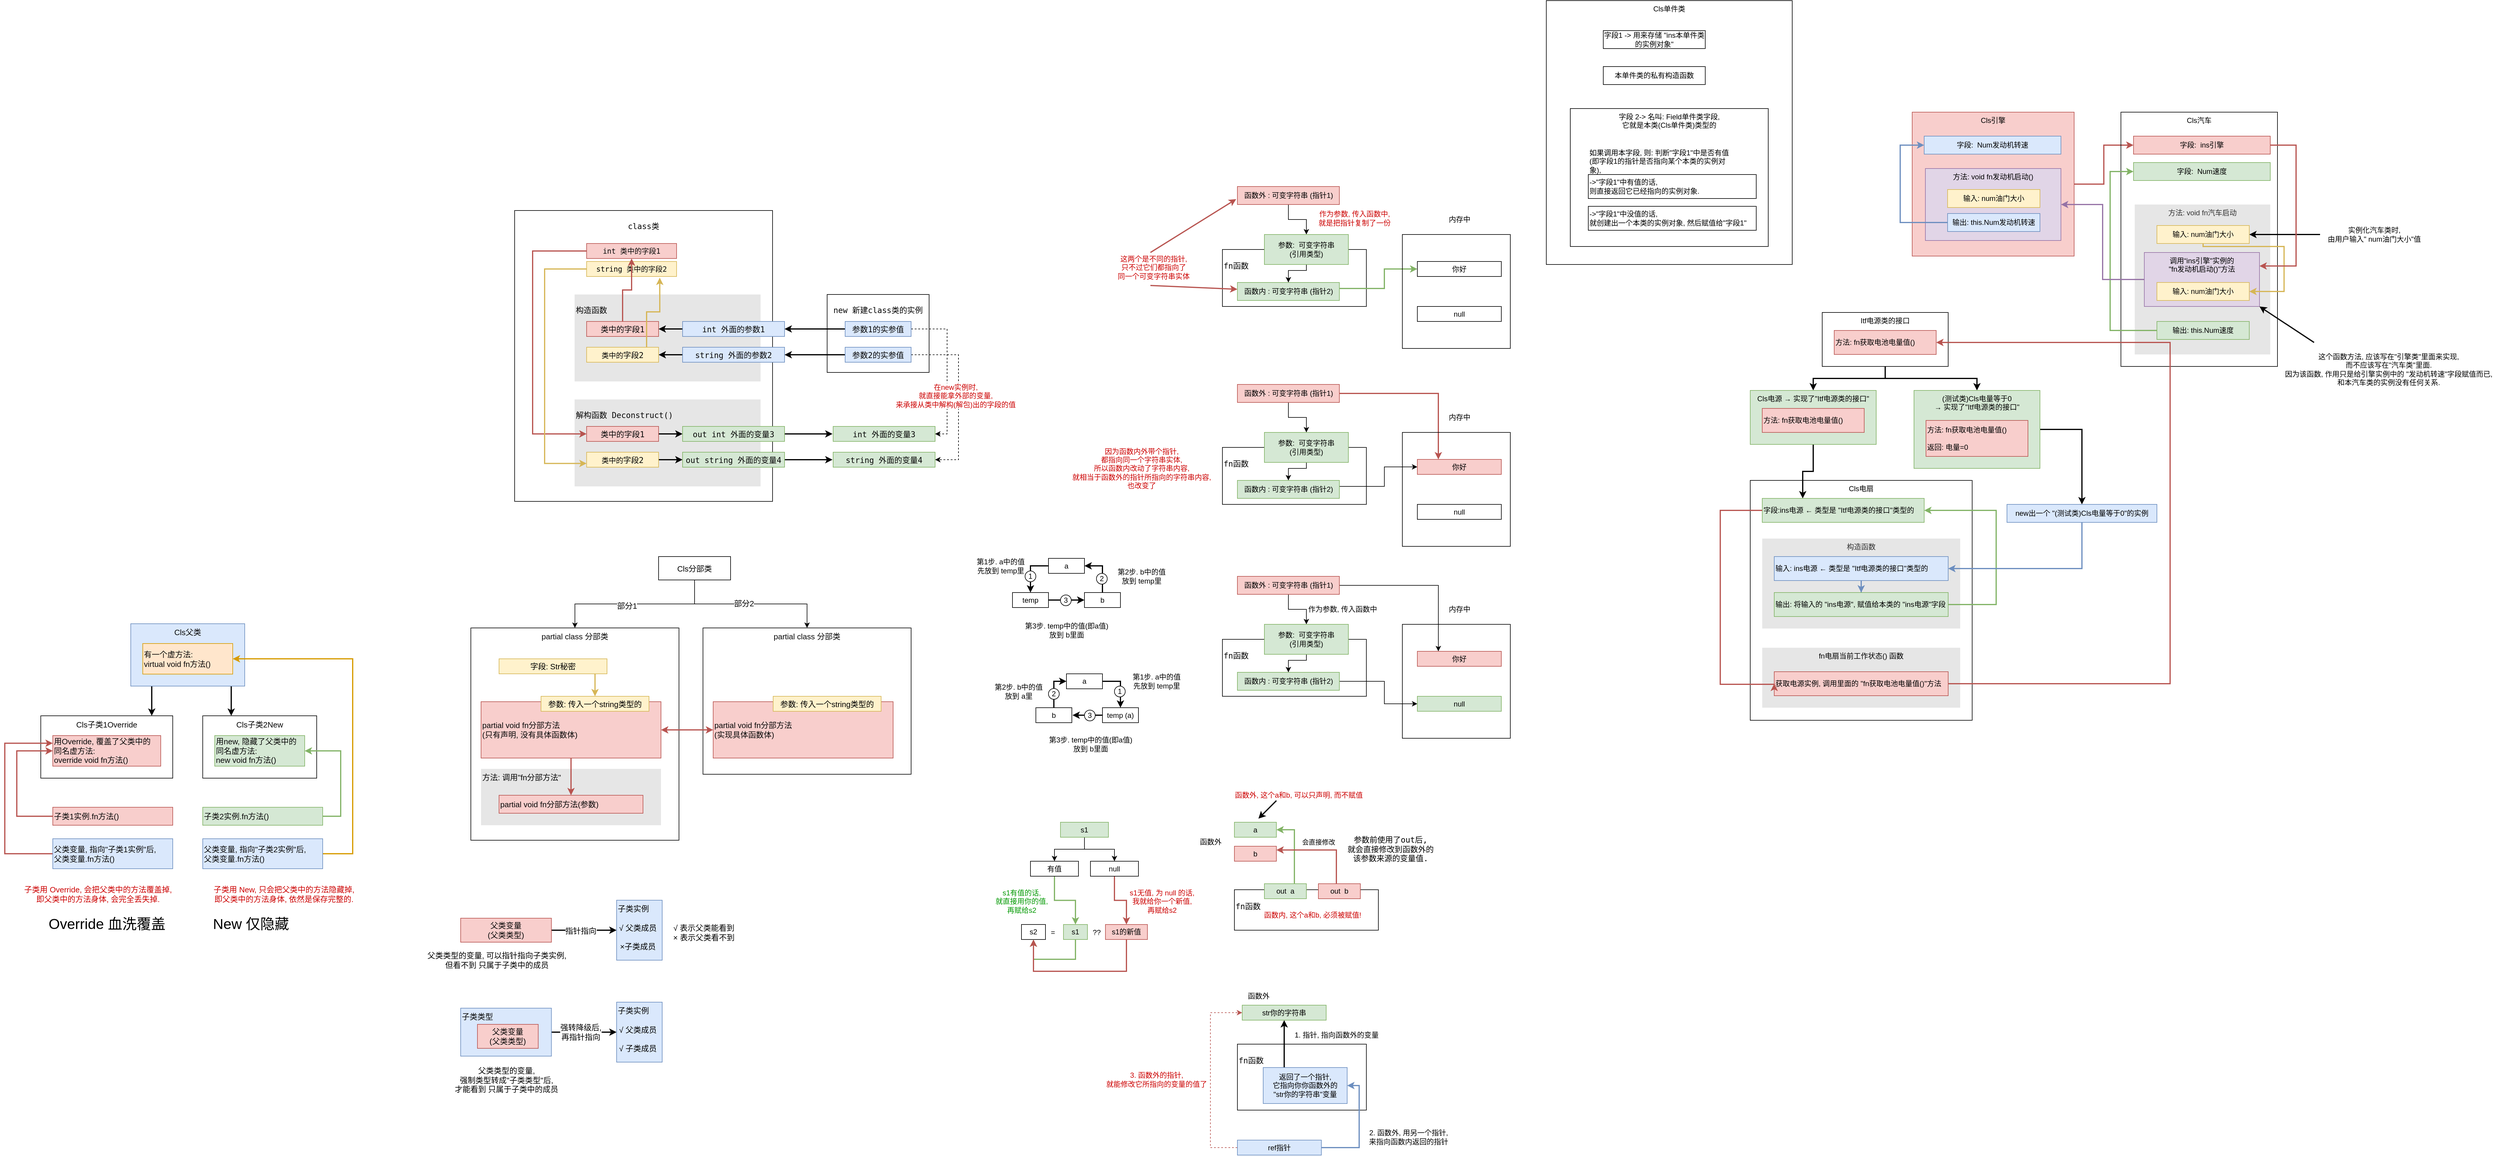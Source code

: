 <mxfile version="20.7.4" type="device"><diagram id="rgOZKRo0lJqrecVs-Eid" name="第 1 页"><mxGraphModel dx="3145" dy="1785" grid="1" gridSize="10" guides="1" tooltips="1" connect="1" arrows="1" fold="1" page="1" pageScale="1" pageWidth="827" pageHeight="1169" math="0" shadow="0"><root><mxCell id="0"/><mxCell id="1" parent="0"/><mxCell id="5agks9rWKzktS1O74S6n-6" value="&lt;div style=&quot;font-size: 13px;&quot;&gt;&lt;font color=&quot;#080808&quot; style=&quot;font-size: 13px;&quot;&gt;&lt;span style=&quot;font-size: 13px;&quot;&gt;方法: 调用&quot;fn分部方法&quot;&lt;br style=&quot;font-size: 13px;&quot;&gt;&lt;/span&gt;&lt;/font&gt;&lt;/div&gt;" style="rounded=0;whiteSpace=wrap;html=1;fillColor=#E6E6E6;align=left;labelBackgroundColor=none;verticalAlign=top;fontColor=#333333;strokeColor=none;fontSize=13;fontFamily=Helvetica;" vertex="1" parent="1"><mxGeometry x="-1656" y="1221" width="300" height="94" as="geometry"/></mxCell><mxCell id="5agks9rWKzktS1O74S6n-8" value="&lt;div style=&quot;font-size: 13px;&quot;&gt;&lt;font color=&quot;#080808&quot; style=&quot;font-size: 13px;&quot;&gt;&lt;span style=&quot;font-size: 13px;&quot;&gt;partial class 分部类&lt;/span&gt;&lt;span style=&quot;font-size: 13px;&quot;&gt;&lt;br style=&quot;font-size: 13px;&quot;&gt;&lt;/span&gt;&lt;/font&gt;&lt;/div&gt;" style="rounded=0;whiteSpace=wrap;html=1;fillColor=none;align=center;labelBackgroundColor=none;verticalAlign=top;fontSize=13;fontFamily=Helvetica;" vertex="1" parent="1"><mxGeometry x="-1286" y="986" width="347" height="244" as="geometry"/></mxCell><mxCell id="5agks9rWKzktS1O74S6n-10" value="&lt;div style=&quot;font-size: 13px;&quot;&gt;&lt;font color=&quot;#080808&quot; style=&quot;font-size: 13px;&quot;&gt;&lt;span style=&quot;font-size: 13px;&quot;&gt;partial void fn分部方法&lt;br style=&quot;font-size: 13px;&quot;&gt;(实现具体函数体)&lt;/span&gt;&lt;/font&gt;&lt;/div&gt;" style="rounded=0;whiteSpace=wrap;html=1;fillColor=#f8cecc;align=left;labelBackgroundColor=none;verticalAlign=middle;strokeColor=#b85450;fontSize=13;fontFamily=Helvetica;" vertex="1" parent="1"><mxGeometry x="-1269" y="1109" width="300" height="94" as="geometry"/></mxCell><mxCell id="3pFhDQ-M7RPvtsK-Bt1k-35" value="&lt;pre style=&quot;&quot;&gt;&lt;font face=&quot;JetBrains Mono, monospace&quot; color=&quot;#080808&quot;&gt;&lt;span style=&quot;font-size: 13.067px;&quot;&gt;class类&lt;/span&gt;&lt;span style=&quot;font-size: 9.8pt;&quot;&gt;&lt;br&gt;&lt;/span&gt;&lt;/font&gt;&lt;/pre&gt;" style="rounded=0;whiteSpace=wrap;html=1;fillColor=none;align=center;labelBackgroundColor=none;verticalAlign=top;" parent="1" vertex="1"><mxGeometry x="-1600" y="290" width="430" height="485" as="geometry"/></mxCell><mxCell id="3pFhDQ-M7RPvtsK-Bt1k-44" value="&lt;pre style=&quot;&quot;&gt;&lt;font face=&quot;JetBrains Mono, monospace&quot; color=&quot;#080808&quot;&gt;&lt;span style=&quot;font-size: 13.067px;&quot;&gt;解构函数 Deconstruct()&lt;/span&gt;&lt;/font&gt;&lt;/pre&gt;" style="rounded=0;whiteSpace=wrap;html=1;fillColor=#E6E6E6;align=left;labelBackgroundColor=none;verticalAlign=top;fontColor=#333333;strokeColor=none;" parent="1" vertex="1"><mxGeometry x="-1500" y="605" width="310" height="145" as="geometry"/></mxCell><mxCell id="5EM94-NhjixUfa2vuw9q-13" style="edgeStyle=orthogonalEdgeStyle;rounded=0;orthogonalLoop=1;jettySize=auto;html=1;strokeWidth=2;fillColor=#f8cecc;strokeColor=#b85450;" parent="1" source="5EM94-NhjixUfa2vuw9q-2" target="5EM94-NhjixUfa2vuw9q-7" edge="1"><mxGeometry relative="1" as="geometry"/></mxCell><mxCell id="5EM94-NhjixUfa2vuw9q-2" value="Cls引擎" style="rounded=0;whiteSpace=wrap;html=1;fillColor=#f8cecc;verticalAlign=top;strokeColor=#b85450;" parent="1" vertex="1"><mxGeometry x="730" y="126" width="270" height="240" as="geometry"/></mxCell><mxCell id="gQlJd70xmqoWrjYjmu2v-1" value="Cls单件类" style="rounded=0;whiteSpace=wrap;html=1;fillColor=none;verticalAlign=top;" parent="1" vertex="1"><mxGeometry x="120" y="-60" width="410" height="440" as="geometry"/></mxCell><mxCell id="gQlJd70xmqoWrjYjmu2v-2" value="字段1 -&amp;gt; 用来存储 &quot;ins本单件类的实例对象&quot;" style="rounded=0;whiteSpace=wrap;html=1;fillColor=none;" parent="1" vertex="1"><mxGeometry x="215" y="-10" width="170" height="30" as="geometry"/></mxCell><mxCell id="gQlJd70xmqoWrjYjmu2v-3" value="本单件类的私有构造函数" style="rounded=0;whiteSpace=wrap;html=1;fillColor=none;" parent="1" vertex="1"><mxGeometry x="215" y="50" width="170" height="30" as="geometry"/></mxCell><mxCell id="gQlJd70xmqoWrjYjmu2v-4" value="字段 2-&amp;gt; 名叫: Field单件类字段, &lt;br&gt;它就是本类(Cls单件类)类型的" style="rounded=0;whiteSpace=wrap;html=1;fillColor=none;verticalAlign=top;" parent="1" vertex="1"><mxGeometry x="160" y="120" width="330" height="230" as="geometry"/></mxCell><mxCell id="gQlJd70xmqoWrjYjmu2v-5" value="-&amp;gt;&quot;字段1&quot;中有值的话, &lt;br&gt;则直接返回它已经指向的实例对象." style="rounded=0;whiteSpace=wrap;html=1;fillColor=none;align=left;" parent="1" vertex="1"><mxGeometry x="190" y="230" width="280" height="40" as="geometry"/></mxCell><mxCell id="gQlJd70xmqoWrjYjmu2v-6" value="-&amp;gt;&quot;字段1&quot;中没值的话,&lt;br&gt;就创建出一个本类的实例对象, 然后赋值给&quot;字段1&quot;" style="rounded=0;whiteSpace=wrap;html=1;fillColor=none;align=left;" parent="1" vertex="1"><mxGeometry x="190" y="283" width="280" height="40" as="geometry"/></mxCell><mxCell id="gQlJd70xmqoWrjYjmu2v-7" value="&lt;span style=&quot;color: rgb(0, 0, 0); font-family: Helvetica; font-size: 12px; font-style: normal; font-variant-ligatures: normal; font-variant-caps: normal; font-weight: 400; letter-spacing: normal; orphans: 2; text-align: left; text-indent: 0px; text-transform: none; widows: 2; word-spacing: 0px; -webkit-text-stroke-width: 0px; background-color: rgb(248, 249, 250); text-decoration-thickness: initial; text-decoration-style: initial; text-decoration-color: initial; float: none; display: inline !important;&quot;&gt;如果调用本字段, 则:&lt;/span&gt;&amp;nbsp;判断&quot;字段1&quot;中是否有值(即字段1的指针是否指向某个本类的实例对象),&amp;nbsp;" style="text;whiteSpace=wrap;html=1;" parent="1" vertex="1"><mxGeometry x="190" y="180" width="250" height="40" as="geometry"/></mxCell><mxCell id="5EM94-NhjixUfa2vuw9q-1" value="字段:&amp;nbsp; Num发动机转速" style="rounded=0;whiteSpace=wrap;html=1;fillColor=#dae8fc;strokeColor=#6c8ebf;" parent="1" vertex="1"><mxGeometry x="750" y="166" width="228" height="30" as="geometry"/></mxCell><mxCell id="5EM94-NhjixUfa2vuw9q-3" value="方法: void fn发动机启动()" style="rounded=0;whiteSpace=wrap;html=1;fillColor=#e1d5e7;verticalAlign=top;strokeColor=#9673a6;" parent="1" vertex="1"><mxGeometry x="752" y="220" width="226" height="120" as="geometry"/></mxCell><mxCell id="5EM94-NhjixUfa2vuw9q-4" value="输入: num油门大小" style="rounded=0;whiteSpace=wrap;html=1;fillColor=#fff2cc;strokeColor=#d6b656;" parent="1" vertex="1"><mxGeometry x="789" y="255" width="154" height="30" as="geometry"/></mxCell><mxCell id="5EM94-NhjixUfa2vuw9q-12" style="edgeStyle=orthogonalEdgeStyle;rounded=0;orthogonalLoop=1;jettySize=auto;html=1;entryX=0;entryY=0.5;entryDx=0;entryDy=0;fillColor=#dae8fc;strokeColor=#6c8ebf;strokeWidth=2;" parent="1" source="5EM94-NhjixUfa2vuw9q-5" target="5EM94-NhjixUfa2vuw9q-1" edge="1"><mxGeometry relative="1" as="geometry"><Array as="points"><mxPoint x="710" y="310"/><mxPoint x="710" y="181"/></Array></mxGeometry></mxCell><mxCell id="5EM94-NhjixUfa2vuw9q-5" value="输出:&amp;nbsp;this.Num发动机转速" style="rounded=0;whiteSpace=wrap;html=1;fillColor=#dae8fc;strokeColor=#6c8ebf;" parent="1" vertex="1"><mxGeometry x="789" y="295" width="154" height="30" as="geometry"/></mxCell><mxCell id="5EM94-NhjixUfa2vuw9q-6" value="Cls汽车" style="rounded=0;whiteSpace=wrap;html=1;fillColor=none;verticalAlign=top;" parent="1" vertex="1"><mxGeometry x="1078" y="126" width="261" height="424" as="geometry"/></mxCell><mxCell id="5EM94-NhjixUfa2vuw9q-7" value="字段:&amp;nbsp; ins引擎" style="rounded=0;whiteSpace=wrap;html=1;fillColor=#f8cecc;strokeColor=#b85450;" parent="1" vertex="1"><mxGeometry x="1099" y="166" width="228" height="30" as="geometry"/></mxCell><mxCell id="5EM94-NhjixUfa2vuw9q-8" value="方法: void fn汽车启动" style="rounded=0;whiteSpace=wrap;html=1;fillColor=#E6E6E6;verticalAlign=top;fontColor=#333333;strokeColor=none;" parent="1" vertex="1"><mxGeometry x="1101" y="280" width="226" height="250" as="geometry"/></mxCell><mxCell id="5EM94-NhjixUfa2vuw9q-9" value="输入: num油门大小" style="rounded=0;whiteSpace=wrap;html=1;fillColor=#fff2cc;strokeColor=#d6b656;" parent="1" vertex="1"><mxGeometry x="1138" y="315" width="154" height="30" as="geometry"/></mxCell><mxCell id="5EM94-NhjixUfa2vuw9q-14" style="edgeStyle=orthogonalEdgeStyle;rounded=0;orthogonalLoop=1;jettySize=auto;html=1;entryX=0;entryY=0.5;entryDx=0;entryDy=0;strokeWidth=2;fillColor=#d5e8d4;strokeColor=#82b366;exitX=0;exitY=0.5;exitDx=0;exitDy=0;" parent="1" source="5EM94-NhjixUfa2vuw9q-10" target="5EM94-NhjixUfa2vuw9q-11" edge="1"><mxGeometry relative="1" as="geometry"><Array as="points"><mxPoint x="1060" y="490"/><mxPoint x="1060" y="225"/></Array></mxGeometry></mxCell><mxCell id="5EM94-NhjixUfa2vuw9q-10" value="输出:&amp;nbsp;this.Num速度" style="rounded=0;whiteSpace=wrap;html=1;fillColor=#d5e8d4;strokeColor=#82b366;" parent="1" vertex="1"><mxGeometry x="1138" y="475" width="154" height="30" as="geometry"/></mxCell><mxCell id="5EM94-NhjixUfa2vuw9q-11" value="字段:&amp;nbsp; Num速度" style="rounded=0;whiteSpace=wrap;html=1;fillColor=#d5e8d4;strokeColor=#82b366;" parent="1" vertex="1"><mxGeometry x="1099" y="210" width="228" height="30" as="geometry"/></mxCell><mxCell id="5EM94-NhjixUfa2vuw9q-16" style="edgeStyle=orthogonalEdgeStyle;rounded=0;orthogonalLoop=1;jettySize=auto;html=1;entryX=1;entryY=0.5;entryDx=0;entryDy=0;strokeWidth=2;fillColor=#e1d5e7;strokeColor=#9673a6;" parent="1" source="5EM94-NhjixUfa2vuw9q-15" target="5EM94-NhjixUfa2vuw9q-3" edge="1"><mxGeometry relative="1" as="geometry"/></mxCell><mxCell id="5EM94-NhjixUfa2vuw9q-15" value="调用“ins引擎&quot;实例的&lt;br&gt;&quot;fn发动机启动()&quot;方法" style="rounded=0;whiteSpace=wrap;html=1;fillColor=#e1d5e7;strokeColor=#9673a6;verticalAlign=top;" parent="1" vertex="1"><mxGeometry x="1117" y="360" width="192" height="90" as="geometry"/></mxCell><mxCell id="5EM94-NhjixUfa2vuw9q-17" value="输入: num油门大小" style="rounded=0;whiteSpace=wrap;html=1;fillColor=#fff2cc;strokeColor=#d6b656;" parent="1" vertex="1"><mxGeometry x="1138" y="410" width="154" height="30" as="geometry"/></mxCell><mxCell id="5EM94-NhjixUfa2vuw9q-19" style="edgeStyle=orthogonalEdgeStyle;rounded=0;orthogonalLoop=1;jettySize=auto;html=1;strokeWidth=2;" parent="1" source="5EM94-NhjixUfa2vuw9q-18" target="5EM94-NhjixUfa2vuw9q-9" edge="1"><mxGeometry relative="1" as="geometry"/></mxCell><mxCell id="5EM94-NhjixUfa2vuw9q-18" value="实例化汽车类时, &lt;br&gt;由用户输入&quot; num油门大小&quot;值" style="text;html=1;align=center;verticalAlign=middle;resizable=0;points=[];autosize=1;strokeColor=none;fillColor=none;" parent="1" vertex="1"><mxGeometry x="1410" y="310" width="180" height="40" as="geometry"/></mxCell><mxCell id="5EM94-NhjixUfa2vuw9q-20" style="edgeStyle=orthogonalEdgeStyle;rounded=0;orthogonalLoop=1;jettySize=auto;html=1;entryX=1;entryY=0.5;entryDx=0;entryDy=0;strokeWidth=2;fillColor=#fff2cc;strokeColor=#d6b656;" parent="1" source="5EM94-NhjixUfa2vuw9q-9" target="5EM94-NhjixUfa2vuw9q-17" edge="1"><mxGeometry relative="1" as="geometry"><Array as="points"><mxPoint x="1215" y="350"/><mxPoint x="1350" y="350"/><mxPoint x="1350" y="425"/></Array></mxGeometry></mxCell><mxCell id="5EM94-NhjixUfa2vuw9q-21" style="edgeStyle=orthogonalEdgeStyle;rounded=0;orthogonalLoop=1;jettySize=auto;html=1;entryX=1;entryY=0.25;entryDx=0;entryDy=0;strokeWidth=2;fillColor=#f8cecc;strokeColor=#b85450;" parent="1" source="5EM94-NhjixUfa2vuw9q-7" target="5EM94-NhjixUfa2vuw9q-15" edge="1"><mxGeometry relative="1" as="geometry"><Array as="points"><mxPoint x="1370" y="181"/><mxPoint x="1370" y="382"/></Array></mxGeometry></mxCell><mxCell id="5EM94-NhjixUfa2vuw9q-22" value="" style="endArrow=classic;html=1;rounded=0;strokeWidth=2;entryX=1;entryY=1;entryDx=0;entryDy=0;" parent="1" target="5EM94-NhjixUfa2vuw9q-15" edge="1"><mxGeometry width="50" height="50" relative="1" as="geometry"><mxPoint x="1400" y="510" as="sourcePoint"/><mxPoint x="1530" y="550" as="targetPoint"/></mxGeometry></mxCell><mxCell id="5EM94-NhjixUfa2vuw9q-23" value="这个函数方法, 应该写在&quot;引擎类&quot;里面来实现,&lt;br&gt;而不应该写在&quot;汽车类&quot;里面.&lt;br&gt;因为该函数, 作用只是给引擎实例中的 &quot;发动机转速&quot;字段赋值而已, &lt;br&gt;和本汽车类的实例没有任何关系." style="text;html=1;align=center;verticalAlign=middle;resizable=0;points=[];autosize=1;strokeColor=none;fillColor=none;" parent="1" vertex="1"><mxGeometry x="1339" y="520" width="370" height="70" as="geometry"/></mxCell><mxCell id="5EM94-NhjixUfa2vuw9q-35" style="edgeStyle=orthogonalEdgeStyle;rounded=0;orthogonalLoop=1;jettySize=auto;html=1;strokeWidth=2;" parent="1" source="5EM94-NhjixUfa2vuw9q-24" target="5EM94-NhjixUfa2vuw9q-26" edge="1"><mxGeometry relative="1" as="geometry"/></mxCell><mxCell id="5EM94-NhjixUfa2vuw9q-41" style="edgeStyle=orthogonalEdgeStyle;rounded=0;orthogonalLoop=1;jettySize=auto;html=1;entryX=0.5;entryY=0;entryDx=0;entryDy=0;strokeWidth=2;" parent="1" source="5EM94-NhjixUfa2vuw9q-24" target="5EM94-NhjixUfa2vuw9q-39" edge="1"><mxGeometry relative="1" as="geometry"/></mxCell><mxCell id="5EM94-NhjixUfa2vuw9q-24" value="Itf电源类的接口" style="rounded=0;whiteSpace=wrap;html=1;fillColor=none;verticalAlign=top;" parent="1" vertex="1"><mxGeometry x="580" y="460" width="210" height="90" as="geometry"/></mxCell><mxCell id="5EM94-NhjixUfa2vuw9q-25" value="方法:&amp;nbsp;fn获取电池电量值()" style="rounded=0;whiteSpace=wrap;html=1;fillColor=#f8cecc;align=left;strokeColor=#b85450;" parent="1" vertex="1"><mxGeometry x="600" y="490" width="170" height="40" as="geometry"/></mxCell><mxCell id="5EM94-NhjixUfa2vuw9q-36" style="edgeStyle=orthogonalEdgeStyle;rounded=0;orthogonalLoop=1;jettySize=auto;html=1;entryX=0.25;entryY=0;entryDx=0;entryDy=0;strokeWidth=2;" parent="1" source="5EM94-NhjixUfa2vuw9q-26" target="5EM94-NhjixUfa2vuw9q-29" edge="1"><mxGeometry relative="1" as="geometry"/></mxCell><mxCell id="5EM94-NhjixUfa2vuw9q-26" value="Cls电源 → 实现了&quot;Itf电源类的接口&quot;" style="rounded=0;whiteSpace=wrap;html=1;fillColor=#d5e8d4;verticalAlign=top;strokeColor=#82b366;" parent="1" vertex="1"><mxGeometry x="460" y="590" width="210" height="90" as="geometry"/></mxCell><mxCell id="5EM94-NhjixUfa2vuw9q-27" value="方法:&amp;nbsp;fn获取电池电量值()" style="rounded=0;whiteSpace=wrap;html=1;fillColor=#f8cecc;align=left;strokeColor=#b85450;" parent="1" vertex="1"><mxGeometry x="480" y="620" width="170" height="40" as="geometry"/></mxCell><mxCell id="5EM94-NhjixUfa2vuw9q-28" value="Cls电扇" style="rounded=0;whiteSpace=wrap;html=1;fillColor=none;verticalAlign=top;" parent="1" vertex="1"><mxGeometry x="460" y="740" width="370" height="400" as="geometry"/></mxCell><mxCell id="5EM94-NhjixUfa2vuw9q-29" value="字段:ins电源 ← 类型是 &quot;Itf电源类的接口&quot;类型的" style="rounded=0;whiteSpace=wrap;html=1;fillColor=#d5e8d4;align=left;strokeColor=#82b366;" parent="1" vertex="1"><mxGeometry x="480" y="770" width="270" height="40" as="geometry"/></mxCell><mxCell id="5EM94-NhjixUfa2vuw9q-30" value="构造函数" style="rounded=0;whiteSpace=wrap;html=1;fillColor=#E6E6E6;verticalAlign=top;fontColor=#333333;strokeColor=none;" parent="1" vertex="1"><mxGeometry x="480" y="837" width="330" height="150" as="geometry"/></mxCell><mxCell id="5EM94-NhjixUfa2vuw9q-38" style="edgeStyle=orthogonalEdgeStyle;rounded=0;orthogonalLoop=1;jettySize=auto;html=1;strokeWidth=2;fillColor=#dae8fc;strokeColor=#6c8ebf;" parent="1" source="5EM94-NhjixUfa2vuw9q-31" target="5EM94-NhjixUfa2vuw9q-32" edge="1"><mxGeometry relative="1" as="geometry"/></mxCell><mxCell id="5EM94-NhjixUfa2vuw9q-31" value="输入: ins电源 ← 类型是 &quot;Itf电源类的接口&quot;类型的" style="rounded=0;whiteSpace=wrap;html=1;fillColor=#dae8fc;align=left;strokeColor=#6c8ebf;" parent="1" vertex="1"><mxGeometry x="500" y="867" width="290" height="40" as="geometry"/></mxCell><mxCell id="5EM94-NhjixUfa2vuw9q-37" style="edgeStyle=orthogonalEdgeStyle;rounded=0;orthogonalLoop=1;jettySize=auto;html=1;entryX=1;entryY=0.5;entryDx=0;entryDy=0;strokeWidth=2;fillColor=#d5e8d4;strokeColor=#82b366;" parent="1" source="5EM94-NhjixUfa2vuw9q-32" target="5EM94-NhjixUfa2vuw9q-29" edge="1"><mxGeometry relative="1" as="geometry"><Array as="points"><mxPoint x="870" y="947"/><mxPoint x="870" y="790"/></Array></mxGeometry></mxCell><mxCell id="5EM94-NhjixUfa2vuw9q-32" value="输出: 将输入的 &quot;ins电源&quot;, 赋值给本类的&amp;nbsp;&quot;ins电源&quot;字段" style="rounded=0;whiteSpace=wrap;html=1;fillColor=#d5e8d4;align=left;strokeColor=#82b366;" parent="1" vertex="1"><mxGeometry x="500" y="927" width="290" height="40" as="geometry"/></mxCell><mxCell id="5EM94-NhjixUfa2vuw9q-33" value="fn电扇当前工作状态() 函数" style="rounded=0;whiteSpace=wrap;html=1;fillColor=#E6E6E6;verticalAlign=top;strokeColor=none;" parent="1" vertex="1"><mxGeometry x="480" y="1019" width="330" height="100" as="geometry"/></mxCell><mxCell id="5EM94-NhjixUfa2vuw9q-46" style="edgeStyle=orthogonalEdgeStyle;rounded=0;orthogonalLoop=1;jettySize=auto;html=1;entryX=1;entryY=0.5;entryDx=0;entryDy=0;strokeWidth=2;fillColor=#f8cecc;strokeColor=#b85450;" parent="1" source="5EM94-NhjixUfa2vuw9q-34" target="5EM94-NhjixUfa2vuw9q-25" edge="1"><mxGeometry relative="1" as="geometry"><Array as="points"><mxPoint x="1160" y="1079"/><mxPoint x="1160" y="510"/></Array></mxGeometry></mxCell><mxCell id="5EM94-NhjixUfa2vuw9q-34" value="获取电源实例, 调用里面的 &quot;fn获取电池电量值()&quot;方法" style="rounded=0;whiteSpace=wrap;html=1;fillColor=#f8cecc;align=left;strokeColor=#b85450;" parent="1" vertex="1"><mxGeometry x="500" y="1059" width="290" height="40" as="geometry"/></mxCell><mxCell id="5EM94-NhjixUfa2vuw9q-43" style="edgeStyle=orthogonalEdgeStyle;rounded=0;orthogonalLoop=1;jettySize=auto;html=1;entryX=0.5;entryY=0;entryDx=0;entryDy=0;strokeWidth=2;exitX=1;exitY=0.5;exitDx=0;exitDy=0;" parent="1" source="5EM94-NhjixUfa2vuw9q-39" target="5EM94-NhjixUfa2vuw9q-42" edge="1"><mxGeometry relative="1" as="geometry"/></mxCell><mxCell id="5EM94-NhjixUfa2vuw9q-39" value="(测试类)Cls电量等于0 &lt;br&gt;→ 实现了&quot;Itf电源类的接口&quot;" style="rounded=0;whiteSpace=wrap;html=1;fillColor=#d5e8d4;verticalAlign=top;strokeColor=#82b366;" parent="1" vertex="1"><mxGeometry x="733" y="590" width="210" height="130" as="geometry"/></mxCell><mxCell id="5EM94-NhjixUfa2vuw9q-40" value="方法:&amp;nbsp;fn获取电池电量值()&lt;br&gt;&lt;br&gt;返回: 电量=0" style="rounded=0;whiteSpace=wrap;html=1;fillColor=#f8cecc;align=left;strokeColor=#b85450;" parent="1" vertex="1"><mxGeometry x="753" y="640" width="170" height="60" as="geometry"/></mxCell><mxCell id="5EM94-NhjixUfa2vuw9q-44" style="edgeStyle=orthogonalEdgeStyle;rounded=0;orthogonalLoop=1;jettySize=auto;html=1;entryX=1;entryY=0.5;entryDx=0;entryDy=0;strokeWidth=2;fillColor=#dae8fc;strokeColor=#6c8ebf;exitX=0.5;exitY=1;exitDx=0;exitDy=0;" parent="1" source="5EM94-NhjixUfa2vuw9q-42" target="5EM94-NhjixUfa2vuw9q-31" edge="1"><mxGeometry relative="1" as="geometry"/></mxCell><mxCell id="5EM94-NhjixUfa2vuw9q-42" value="new出一个 &quot;&lt;span style=&quot;&quot;&gt;(测试类)Cls电量等于0&lt;/span&gt;&quot;的实例" style="rounded=0;whiteSpace=wrap;html=1;fillColor=#dae8fc;align=center;strokeColor=#6c8ebf;" parent="1" vertex="1"><mxGeometry x="888" y="780" width="250" height="30" as="geometry"/></mxCell><mxCell id="5EM94-NhjixUfa2vuw9q-45" style="edgeStyle=orthogonalEdgeStyle;rounded=0;orthogonalLoop=1;jettySize=auto;html=1;entryX=0;entryY=0.5;entryDx=0;entryDy=0;strokeWidth=2;fillColor=#f8cecc;strokeColor=#b85450;exitX=0;exitY=0.5;exitDx=0;exitDy=0;" parent="1" source="5EM94-NhjixUfa2vuw9q-29" target="5EM94-NhjixUfa2vuw9q-34" edge="1"><mxGeometry relative="1" as="geometry"><mxPoint x="480" y="760" as="sourcePoint"/><Array as="points"><mxPoint x="410" y="790"/><mxPoint x="410" y="1080"/></Array></mxGeometry></mxCell><mxCell id="zhBhP34brNfcsc4xG4sS-1" value="&lt;pre style=&quot;color: rgb(8, 8, 8); font-family: &amp;quot;JetBrains Mono&amp;quot;, monospace; font-size: 9.8pt;&quot;&gt;&lt;span style=&quot;&quot;&gt;fn&lt;/span&gt;&lt;span style=&quot;font-family: 宋体, monospace;&quot;&gt;函数&lt;/span&gt;&lt;/pre&gt;" style="rounded=0;whiteSpace=wrap;html=1;fillColor=none;align=left;labelBackgroundColor=none;verticalAlign=top;" parent="1" vertex="1"><mxGeometry x="-420" y="355" width="240" height="95" as="geometry"/></mxCell><mxCell id="zhBhP34brNfcsc4xG4sS-10" style="edgeStyle=orthogonalEdgeStyle;rounded=0;orthogonalLoop=1;jettySize=auto;html=1;entryX=0;entryY=0.5;entryDx=0;entryDy=0;fillColor=#d5e8d4;strokeColor=#82b366;strokeWidth=2;" parent="1" source="zhBhP34brNfcsc4xG4sS-3" target="zhBhP34brNfcsc4xG4sS-7" edge="1"><mxGeometry relative="1" as="geometry"><Array as="points"><mxPoint x="-150" y="420"/><mxPoint x="-150" y="388"/></Array></mxGeometry></mxCell><mxCell id="zhBhP34brNfcsc4xG4sS-3" value="函数内 : 可变字符串 (指针2)" style="text;html=1;align=center;verticalAlign=middle;resizable=0;points=[];autosize=1;strokeColor=#82b366;fillColor=#d5e8d4;" parent="1" vertex="1"><mxGeometry x="-395" y="410" width="170" height="30" as="geometry"/></mxCell><mxCell id="zhBhP34brNfcsc4xG4sS-9" style="edgeStyle=orthogonalEdgeStyle;rounded=0;orthogonalLoop=1;jettySize=auto;html=1;entryX=0.5;entryY=0;entryDx=0;entryDy=0;" parent="1" source="zhBhP34brNfcsc4xG4sS-4" target="zhBhP34brNfcsc4xG4sS-2" edge="1"><mxGeometry relative="1" as="geometry"/></mxCell><mxCell id="zhBhP34brNfcsc4xG4sS-4" value="函数外 : 可变字符串 (指针1)" style="text;html=1;align=center;verticalAlign=middle;resizable=0;points=[];autosize=1;strokeColor=#b85450;fillColor=#f8cecc;" parent="1" vertex="1"><mxGeometry x="-395" y="250" width="170" height="30" as="geometry"/></mxCell><mxCell id="zhBhP34brNfcsc4xG4sS-5" value="" style="rounded=0;whiteSpace=wrap;html=1;fillColor=none;align=center;" parent="1" vertex="1"><mxGeometry x="-120" y="330" width="180" height="190" as="geometry"/></mxCell><mxCell id="zhBhP34brNfcsc4xG4sS-6" value="内存中" style="text;html=1;align=center;verticalAlign=middle;resizable=0;points=[];autosize=1;strokeColor=none;fillColor=none;" parent="1" vertex="1"><mxGeometry x="-55" y="290" width="60" height="30" as="geometry"/></mxCell><mxCell id="zhBhP34brNfcsc4xG4sS-7" value="你好" style="rounded=0;whiteSpace=wrap;html=1;labelBackgroundColor=none;" parent="1" vertex="1"><mxGeometry x="-95" y="375" width="140" height="25" as="geometry"/></mxCell><mxCell id="zhBhP34brNfcsc4xG4sS-8" value="null" style="rounded=0;whiteSpace=wrap;html=1;labelBackgroundColor=none;" parent="1" vertex="1"><mxGeometry x="-95" y="450" width="140" height="25" as="geometry"/></mxCell><mxCell id="zhBhP34brNfcsc4xG4sS-13" style="edgeStyle=orthogonalEdgeStyle;rounded=0;orthogonalLoop=1;jettySize=auto;html=1;" parent="1" source="zhBhP34brNfcsc4xG4sS-2" target="zhBhP34brNfcsc4xG4sS-3" edge="1"><mxGeometry relative="1" as="geometry"><Array as="points"><mxPoint x="-280" y="390"/><mxPoint x="-310" y="390"/></Array></mxGeometry></mxCell><mxCell id="zhBhP34brNfcsc4xG4sS-2" value="参数:&amp;nbsp; 可变字符串&lt;br&gt;(引用类型)" style="rounded=0;whiteSpace=wrap;html=1;labelBackgroundColor=none;fillColor=#d5e8d4;strokeColor=#82b366;" parent="1" vertex="1"><mxGeometry x="-350" y="330" width="140" height="50" as="geometry"/></mxCell><mxCell id="zhBhP34brNfcsc4xG4sS-14" value="作为参数, 传入函数中,&lt;br&gt;就是把指针复制了一份" style="text;html=1;align=center;verticalAlign=middle;resizable=0;points=[];autosize=1;strokeColor=none;fillColor=none;fontColor=#CC0000;" parent="1" vertex="1"><mxGeometry x="-270" y="283" width="140" height="40" as="geometry"/></mxCell><mxCell id="zhBhP34brNfcsc4xG4sS-17" value="&lt;pre style=&quot;color: rgb(8, 8, 8); font-family: &amp;quot;JetBrains Mono&amp;quot;, monospace; font-size: 9.8pt;&quot;&gt;&lt;span style=&quot;&quot;&gt;fn&lt;/span&gt;&lt;span style=&quot;font-family: 宋体, monospace;&quot;&gt;函数&lt;/span&gt;&lt;/pre&gt;" style="rounded=0;whiteSpace=wrap;html=1;fillColor=none;align=left;labelBackgroundColor=none;verticalAlign=top;" parent="1" vertex="1"><mxGeometry x="-420" y="685" width="240" height="95" as="geometry"/></mxCell><mxCell id="zhBhP34brNfcsc4xG4sS-18" style="edgeStyle=orthogonalEdgeStyle;rounded=0;orthogonalLoop=1;jettySize=auto;html=1;entryX=0;entryY=0.5;entryDx=0;entryDy=0;" parent="1" source="zhBhP34brNfcsc4xG4sS-20" target="zhBhP34brNfcsc4xG4sS-25" edge="1"><mxGeometry relative="1" as="geometry"><Array as="points"><mxPoint x="-150" y="750"/><mxPoint x="-150" y="718"/></Array></mxGeometry></mxCell><mxCell id="zhBhP34brNfcsc4xG4sS-20" value="函数内 : 可变字符串 (指针2)" style="text;html=1;align=center;verticalAlign=middle;resizable=0;points=[];autosize=1;strokeColor=#82b366;fillColor=#d5e8d4;" parent="1" vertex="1"><mxGeometry x="-395" y="740" width="170" height="30" as="geometry"/></mxCell><mxCell id="zhBhP34brNfcsc4xG4sS-21" style="edgeStyle=orthogonalEdgeStyle;rounded=0;orthogonalLoop=1;jettySize=auto;html=1;entryX=0.5;entryY=0;entryDx=0;entryDy=0;" parent="1" source="zhBhP34brNfcsc4xG4sS-22" target="zhBhP34brNfcsc4xG4sS-28" edge="1"><mxGeometry relative="1" as="geometry"/></mxCell><mxCell id="zhBhP34brNfcsc4xG4sS-30" style="edgeStyle=orthogonalEdgeStyle;rounded=0;orthogonalLoop=1;jettySize=auto;html=1;entryX=0.25;entryY=0;entryDx=0;entryDy=0;fillColor=#f8cecc;strokeColor=#b85450;strokeWidth=2;" parent="1" source="zhBhP34brNfcsc4xG4sS-22" target="zhBhP34brNfcsc4xG4sS-25" edge="1"><mxGeometry relative="1" as="geometry"/></mxCell><mxCell id="zhBhP34brNfcsc4xG4sS-22" value="函数外 : 可变字符串 (指针1)" style="text;html=1;align=center;verticalAlign=middle;resizable=0;points=[];autosize=1;strokeColor=#b85450;fillColor=#f8cecc;" parent="1" vertex="1"><mxGeometry x="-395" y="580" width="170" height="30" as="geometry"/></mxCell><mxCell id="zhBhP34brNfcsc4xG4sS-23" value="" style="rounded=0;whiteSpace=wrap;html=1;fillColor=none;align=center;" parent="1" vertex="1"><mxGeometry x="-120" y="660" width="180" height="190" as="geometry"/></mxCell><mxCell id="zhBhP34brNfcsc4xG4sS-24" value="内存中" style="text;html=1;align=center;verticalAlign=middle;resizable=0;points=[];autosize=1;strokeColor=none;fillColor=none;" parent="1" vertex="1"><mxGeometry x="-55" y="620" width="60" height="30" as="geometry"/></mxCell><mxCell id="zhBhP34brNfcsc4xG4sS-25" value="你好" style="rounded=0;whiteSpace=wrap;html=1;labelBackgroundColor=none;fillColor=#f8cecc;strokeColor=#b85450;" parent="1" vertex="1"><mxGeometry x="-95" y="705" width="140" height="25" as="geometry"/></mxCell><mxCell id="zhBhP34brNfcsc4xG4sS-26" value="null" style="rounded=0;whiteSpace=wrap;html=1;labelBackgroundColor=none;" parent="1" vertex="1"><mxGeometry x="-95" y="780" width="140" height="25" as="geometry"/></mxCell><mxCell id="zhBhP34brNfcsc4xG4sS-27" style="edgeStyle=orthogonalEdgeStyle;rounded=0;orthogonalLoop=1;jettySize=auto;html=1;" parent="1" source="zhBhP34brNfcsc4xG4sS-28" target="zhBhP34brNfcsc4xG4sS-20" edge="1"><mxGeometry relative="1" as="geometry"><Array as="points"><mxPoint x="-280" y="720"/><mxPoint x="-310" y="720"/></Array></mxGeometry></mxCell><mxCell id="zhBhP34brNfcsc4xG4sS-28" value="参数:&amp;nbsp; 可变字符串&lt;br&gt;(引用类型)" style="rounded=0;whiteSpace=wrap;html=1;labelBackgroundColor=none;fillColor=#d5e8d4;strokeColor=#82b366;" parent="1" vertex="1"><mxGeometry x="-350" y="660" width="140" height="50" as="geometry"/></mxCell><mxCell id="zhBhP34brNfcsc4xG4sS-31" value="&lt;pre style=&quot;color: rgb(8, 8, 8); font-family: &amp;quot;JetBrains Mono&amp;quot;, monospace; font-size: 9.8pt;&quot;&gt;&lt;span style=&quot;&quot;&gt;fn&lt;/span&gt;&lt;span style=&quot;font-family: 宋体, monospace;&quot;&gt;函数&lt;/span&gt;&lt;/pre&gt;" style="rounded=0;whiteSpace=wrap;html=1;fillColor=none;align=left;labelBackgroundColor=none;verticalAlign=top;" parent="1" vertex="1"><mxGeometry x="-420" y="1005" width="240" height="95" as="geometry"/></mxCell><mxCell id="zhBhP34brNfcsc4xG4sS-33" style="edgeStyle=orthogonalEdgeStyle;rounded=0;orthogonalLoop=1;jettySize=auto;html=1;entryX=0;entryY=0.5;entryDx=0;entryDy=0;" parent="1" source="zhBhP34brNfcsc4xG4sS-34" target="zhBhP34brNfcsc4xG4sS-41" edge="1"><mxGeometry relative="1" as="geometry"><Array as="points"><mxPoint x="-150" y="1075"/><mxPoint x="-150" y="1113"/></Array></mxGeometry></mxCell><mxCell id="zhBhP34brNfcsc4xG4sS-34" value="函数内 : 可变字符串 (指针2)" style="text;html=1;align=center;verticalAlign=middle;resizable=0;points=[];autosize=1;strokeColor=#82b366;fillColor=#d5e8d4;" parent="1" vertex="1"><mxGeometry x="-395" y="1060" width="170" height="30" as="geometry"/></mxCell><mxCell id="zhBhP34brNfcsc4xG4sS-35" style="edgeStyle=orthogonalEdgeStyle;rounded=0;orthogonalLoop=1;jettySize=auto;html=1;entryX=0.5;entryY=0;entryDx=0;entryDy=0;" parent="1" source="zhBhP34brNfcsc4xG4sS-37" target="zhBhP34brNfcsc4xG4sS-43" edge="1"><mxGeometry relative="1" as="geometry"/></mxCell><mxCell id="zhBhP34brNfcsc4xG4sS-36" style="edgeStyle=orthogonalEdgeStyle;rounded=0;orthogonalLoop=1;jettySize=auto;html=1;entryX=0.25;entryY=0;entryDx=0;entryDy=0;" parent="1" source="zhBhP34brNfcsc4xG4sS-37" target="zhBhP34brNfcsc4xG4sS-40" edge="1"><mxGeometry relative="1" as="geometry"/></mxCell><mxCell id="zhBhP34brNfcsc4xG4sS-37" value="函数外 : 可变字符串 (指针1)" style="text;html=1;align=center;verticalAlign=middle;resizable=0;points=[];autosize=1;strokeColor=#b85450;fillColor=#f8cecc;" parent="1" vertex="1"><mxGeometry x="-395" y="900" width="170" height="30" as="geometry"/></mxCell><mxCell id="zhBhP34brNfcsc4xG4sS-38" value="" style="rounded=0;whiteSpace=wrap;html=1;fillColor=none;align=center;" parent="1" vertex="1"><mxGeometry x="-120" y="980" width="180" height="190" as="geometry"/></mxCell><mxCell id="zhBhP34brNfcsc4xG4sS-39" value="内存中" style="text;html=1;align=center;verticalAlign=middle;resizable=0;points=[];autosize=1;strokeColor=none;fillColor=none;" parent="1" vertex="1"><mxGeometry x="-55" y="940" width="60" height="30" as="geometry"/></mxCell><mxCell id="zhBhP34brNfcsc4xG4sS-40" value="你好" style="rounded=0;whiteSpace=wrap;html=1;labelBackgroundColor=none;fillColor=#f8cecc;strokeColor=#b85450;" parent="1" vertex="1"><mxGeometry x="-95" y="1025" width="140" height="25" as="geometry"/></mxCell><mxCell id="zhBhP34brNfcsc4xG4sS-41" value="null" style="rounded=0;whiteSpace=wrap;html=1;labelBackgroundColor=none;fillColor=#d5e8d4;strokeColor=#82b366;" parent="1" vertex="1"><mxGeometry x="-95" y="1100" width="140" height="25" as="geometry"/></mxCell><mxCell id="zhBhP34brNfcsc4xG4sS-42" style="edgeStyle=orthogonalEdgeStyle;rounded=0;orthogonalLoop=1;jettySize=auto;html=1;" parent="1" source="zhBhP34brNfcsc4xG4sS-43" target="zhBhP34brNfcsc4xG4sS-34" edge="1"><mxGeometry relative="1" as="geometry"><Array as="points"><mxPoint x="-280" y="1040"/><mxPoint x="-310" y="1040"/></Array></mxGeometry></mxCell><mxCell id="zhBhP34brNfcsc4xG4sS-43" value="参数:&amp;nbsp; 可变字符串&lt;br&gt;(引用类型)" style="rounded=0;whiteSpace=wrap;html=1;labelBackgroundColor=none;fillColor=#d5e8d4;strokeColor=#82b366;" parent="1" vertex="1"><mxGeometry x="-350" y="980" width="140" height="50" as="geometry"/></mxCell><mxCell id="zhBhP34brNfcsc4xG4sS-44" value="作为参数, 传入函数中" style="text;html=1;align=center;verticalAlign=middle;resizable=0;points=[];autosize=1;strokeColor=none;fillColor=none;" parent="1" vertex="1"><mxGeometry x="-290" y="940" width="140" height="30" as="geometry"/></mxCell><mxCell id="zhBhP34brNfcsc4xG4sS-45" value="这两个是不同的指针,&lt;br&gt;只不过它们都指向了&lt;br&gt;同一个可变字符串实体" style="text;html=1;align=center;verticalAlign=middle;resizable=0;points=[];autosize=1;strokeColor=none;fillColor=none;fontColor=#CC0000;" parent="1" vertex="1"><mxGeometry x="-605" y="355" width="140" height="60" as="geometry"/></mxCell><mxCell id="zhBhP34brNfcsc4xG4sS-47" value="" style="endArrow=classic;html=1;rounded=0;entryX=-0.012;entryY=0.7;entryDx=0;entryDy=0;entryPerimeter=0;fillColor=#f8cecc;strokeColor=#b85450;strokeWidth=2;" parent="1" target="zhBhP34brNfcsc4xG4sS-4" edge="1"><mxGeometry width="50" height="50" relative="1" as="geometry"><mxPoint x="-540" y="360" as="sourcePoint"/><mxPoint x="-490" y="310" as="targetPoint"/></mxGeometry></mxCell><mxCell id="zhBhP34brNfcsc4xG4sS-48" value="" style="endArrow=classic;html=1;rounded=0;exitX=0.464;exitY=1;exitDx=0;exitDy=0;exitPerimeter=0;fillColor=#f8cecc;strokeColor=#b85450;strokeWidth=2;" parent="1" source="zhBhP34brNfcsc4xG4sS-45" target="zhBhP34brNfcsc4xG4sS-3" edge="1"><mxGeometry width="50" height="50" relative="1" as="geometry"><mxPoint x="-620" y="550" as="sourcePoint"/><mxPoint x="-430" y="510" as="targetPoint"/></mxGeometry></mxCell><mxCell id="zhBhP34brNfcsc4xG4sS-49" value="因为函数内外带个指针, &lt;br&gt;都指向同一个字符串实体,&lt;br&gt;所以函数内改动了字符串内容,&lt;br&gt;就相当于函数外的指针所指向的字符串内容, &lt;br&gt;也改变了" style="text;html=1;align=center;verticalAlign=middle;resizable=0;points=[];autosize=1;strokeColor=none;fillColor=none;fontColor=#CC0000;" parent="1" vertex="1"><mxGeometry x="-680" y="675" width="250" height="90" as="geometry"/></mxCell><mxCell id="zhBhP34brNfcsc4xG4sS-62" style="edgeStyle=orthogonalEdgeStyle;rounded=0;orthogonalLoop=1;jettySize=auto;html=1;entryX=0.5;entryY=0;entryDx=0;entryDy=0;strokeWidth=2;fontColor=#CC0000;" parent="1" source="zhBhP34brNfcsc4xG4sS-50" target="zhBhP34brNfcsc4xG4sS-53" edge="1"><mxGeometry relative="1" as="geometry"><Array as="points"><mxPoint x="-740" y="882"/></Array></mxGeometry></mxCell><mxCell id="zhBhP34brNfcsc4xG4sS-50" value="a" style="rounded=0;whiteSpace=wrap;html=1;labelBackgroundColor=none;" parent="1" vertex="1"><mxGeometry x="-710" y="870" width="60" height="25" as="geometry"/></mxCell><mxCell id="zhBhP34brNfcsc4xG4sS-59" style="edgeStyle=orthogonalEdgeStyle;rounded=0;orthogonalLoop=1;jettySize=auto;html=1;strokeWidth=2;fontColor=#CC0000;" parent="1" source="zhBhP34brNfcsc4xG4sS-53" target="zhBhP34brNfcsc4xG4sS-54" edge="1"><mxGeometry relative="1" as="geometry"/></mxCell><mxCell id="zhBhP34brNfcsc4xG4sS-53" value="temp" style="rounded=0;whiteSpace=wrap;html=1;labelBackgroundColor=none;" parent="1" vertex="1"><mxGeometry x="-770" y="927" width="60" height="25" as="geometry"/></mxCell><mxCell id="zhBhP34brNfcsc4xG4sS-60" style="edgeStyle=orthogonalEdgeStyle;rounded=0;orthogonalLoop=1;jettySize=auto;html=1;entryX=1;entryY=0.5;entryDx=0;entryDy=0;strokeWidth=2;fontColor=#CC0000;" parent="1" source="zhBhP34brNfcsc4xG4sS-54" target="zhBhP34brNfcsc4xG4sS-50" edge="1"><mxGeometry relative="1" as="geometry"/></mxCell><mxCell id="zhBhP34brNfcsc4xG4sS-54" value="b" style="rounded=0;whiteSpace=wrap;html=1;labelBackgroundColor=none;" parent="1" vertex="1"><mxGeometry x="-650" y="927" width="60" height="25" as="geometry"/></mxCell><mxCell id="zhBhP34brNfcsc4xG4sS-63" value="第1步. a中的值&lt;br&gt;先放到 temp里" style="text;html=1;align=center;verticalAlign=middle;resizable=0;points=[];autosize=1;strokeColor=none;fillColor=none;fontColor=#000000;" parent="1" vertex="1"><mxGeometry x="-840" y="862.5" width="100" height="40" as="geometry"/></mxCell><mxCell id="zhBhP34brNfcsc4xG4sS-64" value="第2步. b中的值&lt;br&gt;放到 temp里" style="text;html=1;align=center;verticalAlign=middle;resizable=0;points=[];autosize=1;strokeColor=none;fillColor=none;fontColor=#000000;" parent="1" vertex="1"><mxGeometry x="-605" y="880" width="100" height="40" as="geometry"/></mxCell><mxCell id="zhBhP34brNfcsc4xG4sS-65" value="第3步.&amp;nbsp;temp中的值(即a值)&lt;br&gt;放到 b里面" style="text;html=1;align=center;verticalAlign=middle;resizable=0;points=[];autosize=1;strokeColor=none;fillColor=none;fontColor=#000000;" parent="1" vertex="1"><mxGeometry x="-760" y="970" width="160" height="40" as="geometry"/></mxCell><mxCell id="zhBhP34brNfcsc4xG4sS-68" value="1" style="ellipse;whiteSpace=wrap;html=1;aspect=fixed;labelBackgroundColor=none;fontColor=#000000;" parent="1" vertex="1"><mxGeometry x="-749" y="891" width="18" height="18" as="geometry"/></mxCell><mxCell id="zhBhP34brNfcsc4xG4sS-69" value="2" style="ellipse;whiteSpace=wrap;html=1;aspect=fixed;labelBackgroundColor=none;fontColor=#000000;" parent="1" vertex="1"><mxGeometry x="-630" y="895" width="18" height="18" as="geometry"/></mxCell><mxCell id="zhBhP34brNfcsc4xG4sS-71" value="3" style="ellipse;whiteSpace=wrap;html=1;aspect=fixed;labelBackgroundColor=none;fontColor=#000000;" parent="1" vertex="1"><mxGeometry x="-690" y="931" width="18" height="18" as="geometry"/></mxCell><mxCell id="zhBhP34brNfcsc4xG4sS-74" style="edgeStyle=orthogonalEdgeStyle;rounded=0;orthogonalLoop=1;jettySize=auto;html=1;entryX=0.5;entryY=0;entryDx=0;entryDy=0;strokeWidth=2;fontColor=#000000;" parent="1" source="zhBhP34brNfcsc4xG4sS-72" target="zhBhP34brNfcsc4xG4sS-73" edge="1"><mxGeometry relative="1" as="geometry"><Array as="points"><mxPoint x="-590" y="1075"/></Array></mxGeometry></mxCell><mxCell id="zhBhP34brNfcsc4xG4sS-72" value="a" style="rounded=0;whiteSpace=wrap;html=1;labelBackgroundColor=none;" parent="1" vertex="1"><mxGeometry x="-680" y="1062.5" width="60" height="25" as="geometry"/></mxCell><mxCell id="zhBhP34brNfcsc4xG4sS-76" style="edgeStyle=orthogonalEdgeStyle;rounded=0;orthogonalLoop=1;jettySize=auto;html=1;strokeWidth=2;fontColor=#000000;" parent="1" source="zhBhP34brNfcsc4xG4sS-73" edge="1"><mxGeometry relative="1" as="geometry"><mxPoint x="-670" y="1131.5" as="targetPoint"/></mxGeometry></mxCell><mxCell id="zhBhP34brNfcsc4xG4sS-73" value="temp (a)" style="rounded=0;whiteSpace=wrap;html=1;labelBackgroundColor=none;" parent="1" vertex="1"><mxGeometry x="-620" y="1119" width="60" height="25" as="geometry"/></mxCell><mxCell id="zhBhP34brNfcsc4xG4sS-77" style="edgeStyle=orthogonalEdgeStyle;rounded=0;orthogonalLoop=1;jettySize=auto;html=1;entryX=0;entryY=0.5;entryDx=0;entryDy=0;strokeWidth=2;fontColor=#000000;" parent="1" source="zhBhP34brNfcsc4xG4sS-75" target="zhBhP34brNfcsc4xG4sS-72" edge="1"><mxGeometry relative="1" as="geometry"/></mxCell><mxCell id="zhBhP34brNfcsc4xG4sS-75" value="b" style="rounded=0;whiteSpace=wrap;html=1;labelBackgroundColor=none;" parent="1" vertex="1"><mxGeometry x="-731" y="1119" width="60" height="25" as="geometry"/></mxCell><mxCell id="zhBhP34brNfcsc4xG4sS-78" value="第1步. a中的值&lt;br&gt;先放到 temp里" style="text;html=1;align=center;verticalAlign=middle;resizable=0;points=[];autosize=1;strokeColor=none;fillColor=none;fontColor=#000000;" parent="1" vertex="1"><mxGeometry x="-580" y="1055" width="100" height="40" as="geometry"/></mxCell><mxCell id="zhBhP34brNfcsc4xG4sS-79" value="1" style="ellipse;whiteSpace=wrap;html=1;aspect=fixed;labelBackgroundColor=none;fontColor=#000000;" parent="1" vertex="1"><mxGeometry x="-600" y="1083" width="18" height="18" as="geometry"/></mxCell><mxCell id="zhBhP34brNfcsc4xG4sS-80" value="第2步. b中的值&lt;br&gt;放到 a里" style="text;html=1;align=center;verticalAlign=middle;resizable=0;points=[];autosize=1;strokeColor=none;fillColor=none;fontColor=#000000;" parent="1" vertex="1"><mxGeometry x="-810" y="1072" width="100" height="40" as="geometry"/></mxCell><mxCell id="zhBhP34brNfcsc4xG4sS-83" value="2" style="ellipse;whiteSpace=wrap;html=1;aspect=fixed;labelBackgroundColor=none;fontColor=#000000;" parent="1" vertex="1"><mxGeometry x="-710" y="1087" width="18" height="18" as="geometry"/></mxCell><mxCell id="zhBhP34brNfcsc4xG4sS-84" value="第3步.&amp;nbsp;temp中的值(即a值)&lt;br&gt;放到 b里面" style="text;html=1;align=center;verticalAlign=middle;resizable=0;points=[];autosize=1;strokeColor=none;fillColor=none;fontColor=#000000;" parent="1" vertex="1"><mxGeometry x="-720" y="1160" width="160" height="40" as="geometry"/></mxCell><mxCell id="zhBhP34brNfcsc4xG4sS-85" value="3" style="ellipse;whiteSpace=wrap;html=1;aspect=fixed;labelBackgroundColor=none;fontColor=#000000;" parent="1" vertex="1"><mxGeometry x="-650" y="1123" width="18" height="18" as="geometry"/></mxCell><mxCell id="zhBhP34brNfcsc4xG4sS-88" value="&lt;pre style=&quot;color: rgb(8, 8, 8); font-family: &amp;quot;JetBrains Mono&amp;quot;, monospace; font-size: 9.8pt;&quot;&gt;&lt;span style=&quot;&quot;&gt;fn&lt;/span&gt;&lt;span style=&quot;font-family: 宋体, monospace;&quot;&gt;函数&lt;/span&gt;&lt;/pre&gt;" style="rounded=0;whiteSpace=wrap;html=1;fillColor=none;align=left;labelBackgroundColor=none;verticalAlign=top;" parent="1" vertex="1"><mxGeometry x="-400" y="1422.5" width="240" height="67.5" as="geometry"/></mxCell><mxCell id="zhBhP34brNfcsc4xG4sS-94" style="edgeStyle=orthogonalEdgeStyle;rounded=0;orthogonalLoop=1;jettySize=auto;html=1;entryX=1;entryY=0.5;entryDx=0;entryDy=0;strokeWidth=2;fontColor=#000000;fillColor=#d5e8d4;strokeColor=#82b366;" parent="1" source="zhBhP34brNfcsc4xG4sS-89" target="zhBhP34brNfcsc4xG4sS-91" edge="1"><mxGeometry relative="1" as="geometry"><Array as="points"><mxPoint x="-300" y="1322.5"/></Array></mxGeometry></mxCell><mxCell id="zhBhP34brNfcsc4xG4sS-89" value="out&amp;nbsp; a" style="rounded=0;whiteSpace=wrap;html=1;labelBackgroundColor=none;fillColor=#d5e8d4;strokeColor=#82b366;" parent="1" vertex="1"><mxGeometry x="-350" y="1412.5" width="70" height="25" as="geometry"/></mxCell><mxCell id="zhBhP34brNfcsc4xG4sS-95" style="edgeStyle=orthogonalEdgeStyle;rounded=0;orthogonalLoop=1;jettySize=auto;html=1;entryX=1;entryY=0.25;entryDx=0;entryDy=0;strokeWidth=2;fontColor=#000000;fillColor=#f8cecc;strokeColor=#b85450;" parent="1" source="zhBhP34brNfcsc4xG4sS-90" target="zhBhP34brNfcsc4xG4sS-92" edge="1"><mxGeometry relative="1" as="geometry"><Array as="points"><mxPoint x="-230" y="1356.5"/></Array></mxGeometry></mxCell><mxCell id="zhBhP34brNfcsc4xG4sS-98" value="会直接修改" style="edgeLabel;html=1;align=center;verticalAlign=middle;resizable=0;points=[];fontColor=default;" parent="zhBhP34brNfcsc4xG4sS-95" vertex="1" connectable="0"><mxGeometry x="0.139" y="1" relative="1" as="geometry"><mxPoint x="3" y="-15" as="offset"/></mxGeometry></mxCell><mxCell id="zhBhP34brNfcsc4xG4sS-90" value="out&amp;nbsp; b" style="rounded=0;whiteSpace=wrap;html=1;labelBackgroundColor=none;fillColor=#f8cecc;strokeColor=#b85450;" parent="1" vertex="1"><mxGeometry x="-260" y="1412.5" width="70" height="25" as="geometry"/></mxCell><mxCell id="zhBhP34brNfcsc4xG4sS-91" value="a" style="rounded=0;whiteSpace=wrap;html=1;labelBackgroundColor=none;fillColor=#d5e8d4;strokeColor=#82b366;" parent="1" vertex="1"><mxGeometry x="-400" y="1310" width="70" height="25" as="geometry"/></mxCell><mxCell id="zhBhP34brNfcsc4xG4sS-92" value="b" style="rounded=0;whiteSpace=wrap;html=1;labelBackgroundColor=none;fillColor=#f8cecc;strokeColor=#b85450;" parent="1" vertex="1"><mxGeometry x="-400" y="1350" width="70" height="25" as="geometry"/></mxCell><mxCell id="zhBhP34brNfcsc4xG4sS-93" value="函数外" style="text;html=1;align=center;verticalAlign=middle;resizable=0;points=[];autosize=1;strokeColor=none;fillColor=none;fontColor=#000000;" parent="1" vertex="1"><mxGeometry x="-470" y="1327.5" width="60" height="30" as="geometry"/></mxCell><mxCell id="zhBhP34brNfcsc4xG4sS-96" value="&lt;pre style=&quot;font-size: 9.8pt;&quot;&gt;&lt;span style=&quot;font-family: 宋体, monospace;&quot;&gt;参数前使用了&lt;/span&gt;&lt;span style=&quot;font-family: &amp;quot;JetBrains Mono&amp;quot;, monospace;&quot;&gt;out&lt;/span&gt;&lt;span style=&quot;font-family: 宋体, monospace;&quot;&gt;后&lt;/span&gt;&lt;font face=&quot;JetBrains Mono, monospace&quot;&gt;,&lt;br&gt;&lt;/font&gt;&lt;font face=&quot;宋体, monospace&quot;&gt;就会直接修改到函数外的&lt;br/&gt;该参数来源的变量值&lt;/font&gt;&lt;span style=&quot;font-family: &amp;quot;JetBrains Mono&amp;quot;, monospace; font-size: 9.8pt; background-color: initial; white-space: nowrap;&quot;&gt;.&lt;/span&gt;&lt;/pre&gt;" style="text;html=1;align=center;verticalAlign=middle;resizable=0;points=[];autosize=1;strokeColor=none;fillColor=none;fontColor=default;labelBackgroundColor=none;" parent="1" vertex="1"><mxGeometry x="-225" y="1310" width="170" height="90" as="geometry"/></mxCell><mxCell id="zhBhP34brNfcsc4xG4sS-97" value="函数外, 这个a和b, 可以只声明, 而不赋值" style="text;html=1;align=center;verticalAlign=middle;resizable=0;points=[];autosize=1;strokeColor=none;fillColor=none;fontColor=#CC0000;" parent="1" vertex="1"><mxGeometry x="-413" y="1250" width="240" height="30" as="geometry"/></mxCell><mxCell id="zhBhP34brNfcsc4xG4sS-99" value="" style="endArrow=classic;html=1;rounded=0;strokeWidth=2;fontColor=default;" parent="1" edge="1"><mxGeometry width="50" height="50" relative="1" as="geometry"><mxPoint x="-330" y="1274" as="sourcePoint"/><mxPoint x="-360" y="1304" as="targetPoint"/></mxGeometry></mxCell><mxCell id="zhBhP34brNfcsc4xG4sS-100" value="函数内, 这个a和b, 必须被赋值!" style="text;html=1;align=center;verticalAlign=middle;resizable=0;points=[];autosize=1;strokeColor=none;fillColor=none;fontColor=#CC0000;" parent="1" vertex="1"><mxGeometry x="-360" y="1450" width="180" height="30" as="geometry"/></mxCell><mxCell id="3pFhDQ-M7RPvtsK-Bt1k-1" value="&lt;pre style=&quot;color: rgb(8, 8, 8); font-family: &amp;quot;JetBrains Mono&amp;quot;, monospace; font-size: 9.8pt;&quot;&gt;&lt;span style=&quot;&quot;&gt;fn&lt;/span&gt;&lt;span style=&quot;font-family: 宋体, monospace;&quot;&gt;函数&lt;/span&gt;&lt;/pre&gt;" style="rounded=0;whiteSpace=wrap;html=1;fillColor=none;align=left;labelBackgroundColor=none;verticalAlign=top;" parent="1" vertex="1"><mxGeometry x="-395" y="1680" width="215" height="110" as="geometry"/></mxCell><mxCell id="3pFhDQ-M7RPvtsK-Bt1k-7" style="edgeStyle=orthogonalEdgeStyle;rounded=0;orthogonalLoop=1;jettySize=auto;html=1;fontColor=default;exitX=0.25;exitY=0;exitDx=0;exitDy=0;strokeWidth=2;" parent="1" source="3pFhDQ-M7RPvtsK-Bt1k-5" target="3pFhDQ-M7RPvtsK-Bt1k-3" edge="1"><mxGeometry relative="1" as="geometry"/></mxCell><mxCell id="3pFhDQ-M7RPvtsK-Bt1k-3" value="str你的字符串" style="rounded=0;whiteSpace=wrap;html=1;labelBackgroundColor=none;fillColor=#d5e8d4;strokeColor=#82b366;" parent="1" vertex="1"><mxGeometry x="-387" y="1615" width="140" height="25" as="geometry"/></mxCell><mxCell id="3pFhDQ-M7RPvtsK-Bt1k-4" value="函数外" style="text;html=1;align=center;verticalAlign=middle;resizable=0;points=[];autosize=1;strokeColor=none;fillColor=none;fontColor=#000000;" parent="1" vertex="1"><mxGeometry x="-390" y="1585" width="60" height="30" as="geometry"/></mxCell><mxCell id="3pFhDQ-M7RPvtsK-Bt1k-5" value="返回了一个指针, &lt;br&gt;它指向你你函数外的&lt;br&gt;&quot;str你的字符串&quot;变量 &lt;br&gt;" style="rounded=0;whiteSpace=wrap;html=1;labelBackgroundColor=none;fillColor=#dae8fc;strokeColor=#6c8ebf;" parent="1" vertex="1"><mxGeometry x="-352" y="1719" width="140" height="60" as="geometry"/></mxCell><mxCell id="3pFhDQ-M7RPvtsK-Bt1k-9" style="edgeStyle=orthogonalEdgeStyle;rounded=0;orthogonalLoop=1;jettySize=auto;html=1;entryX=1;entryY=0.5;entryDx=0;entryDy=0;strokeWidth=2;fontColor=default;fillColor=#dae8fc;strokeColor=#6c8ebf;" parent="1" source="3pFhDQ-M7RPvtsK-Bt1k-6" target="3pFhDQ-M7RPvtsK-Bt1k-5" edge="1"><mxGeometry relative="1" as="geometry"><Array as="points"><mxPoint x="-192" y="1853"/><mxPoint x="-192" y="1749"/></Array></mxGeometry></mxCell><mxCell id="3pFhDQ-M7RPvtsK-Bt1k-16" style="edgeStyle=orthogonalEdgeStyle;rounded=0;orthogonalLoop=1;jettySize=auto;html=1;entryX=0;entryY=0.5;entryDx=0;entryDy=0;strokeWidth=1;fontColor=default;dashed=1;fillColor=#f8cecc;strokeColor=#b85450;" parent="1" source="3pFhDQ-M7RPvtsK-Bt1k-6" target="3pFhDQ-M7RPvtsK-Bt1k-3" edge="1"><mxGeometry relative="1" as="geometry"><Array as="points"><mxPoint x="-440" y="1853"/><mxPoint x="-440" y="1628"/></Array></mxGeometry></mxCell><mxCell id="3pFhDQ-M7RPvtsK-Bt1k-6" value="ref指针" style="rounded=0;whiteSpace=wrap;html=1;labelBackgroundColor=none;fillColor=#dae8fc;strokeColor=#6c8ebf;" parent="1" vertex="1"><mxGeometry x="-395" y="1840" width="140" height="25" as="geometry"/></mxCell><mxCell id="3pFhDQ-M7RPvtsK-Bt1k-8" value="1. 指针, 指向函数外的变量" style="text;html=1;align=center;verticalAlign=middle;resizable=0;points=[];autosize=1;strokeColor=none;fillColor=none;fontColor=default;" parent="1" vertex="1"><mxGeometry x="-310" y="1650" width="160" height="30" as="geometry"/></mxCell><mxCell id="3pFhDQ-M7RPvtsK-Bt1k-10" value="2. 函数外, 用另一个指针, &lt;br&gt;来指向函数内返回的指针" style="text;html=1;align=center;verticalAlign=middle;resizable=0;points=[];autosize=1;strokeColor=none;fillColor=none;fontColor=default;" parent="1" vertex="1"><mxGeometry x="-190" y="1815" width="160" height="40" as="geometry"/></mxCell><mxCell id="3pFhDQ-M7RPvtsK-Bt1k-15" value="3. 函数外的指针,&lt;br&gt;就能修改它所指向的变量的值了" style="text;html=1;align=center;verticalAlign=middle;resizable=0;points=[];autosize=1;strokeColor=none;fillColor=none;fontColor=#CC0000;" parent="1" vertex="1"><mxGeometry x="-625" y="1719" width="190" height="40" as="geometry"/></mxCell><mxCell id="3pFhDQ-M7RPvtsK-Bt1k-27" style="edgeStyle=orthogonalEdgeStyle;rounded=0;orthogonalLoop=1;jettySize=auto;html=1;entryX=0.5;entryY=0;entryDx=0;entryDy=0;strokeWidth=1;fontColor=#000000;" parent="1" source="3pFhDQ-M7RPvtsK-Bt1k-18" target="3pFhDQ-M7RPvtsK-Bt1k-19" edge="1"><mxGeometry relative="1" as="geometry"/></mxCell><mxCell id="3pFhDQ-M7RPvtsK-Bt1k-28" style="edgeStyle=orthogonalEdgeStyle;rounded=0;orthogonalLoop=1;jettySize=auto;html=1;entryX=0.5;entryY=0;entryDx=0;entryDy=0;strokeWidth=1;fontColor=#000000;" parent="1" source="3pFhDQ-M7RPvtsK-Bt1k-18" target="3pFhDQ-M7RPvtsK-Bt1k-20" edge="1"><mxGeometry relative="1" as="geometry"/></mxCell><mxCell id="3pFhDQ-M7RPvtsK-Bt1k-18" value="s1" style="rounded=0;whiteSpace=wrap;html=1;labelBackgroundColor=none;fillColor=#d5e8d4;strokeColor=#82b366;" parent="1" vertex="1"><mxGeometry x="-690" y="1310" width="80" height="25" as="geometry"/></mxCell><mxCell id="3pFhDQ-M7RPvtsK-Bt1k-29" style="edgeStyle=orthogonalEdgeStyle;rounded=0;orthogonalLoop=1;jettySize=auto;html=1;entryX=0.5;entryY=0;entryDx=0;entryDy=0;strokeWidth=2;fontColor=#000000;fillColor=#d5e8d4;strokeColor=#82b366;" parent="1" source="3pFhDQ-M7RPvtsK-Bt1k-19" target="3pFhDQ-M7RPvtsK-Bt1k-24" edge="1"><mxGeometry relative="1" as="geometry"/></mxCell><mxCell id="3pFhDQ-M7RPvtsK-Bt1k-19" value="有值" style="rounded=0;whiteSpace=wrap;html=1;labelBackgroundColor=none;fillColor=none;" parent="1" vertex="1"><mxGeometry x="-740" y="1375" width="80" height="25" as="geometry"/></mxCell><mxCell id="3pFhDQ-M7RPvtsK-Bt1k-30" style="edgeStyle=orthogonalEdgeStyle;rounded=0;orthogonalLoop=1;jettySize=auto;html=1;entryX=0.5;entryY=0;entryDx=0;entryDy=0;strokeWidth=2;fontColor=#000000;fillColor=#f8cecc;strokeColor=#b85450;" parent="1" source="3pFhDQ-M7RPvtsK-Bt1k-20" target="3pFhDQ-M7RPvtsK-Bt1k-26" edge="1"><mxGeometry relative="1" as="geometry"/></mxCell><mxCell id="3pFhDQ-M7RPvtsK-Bt1k-20" value="null" style="rounded=0;whiteSpace=wrap;html=1;labelBackgroundColor=none;fillColor=none;" parent="1" vertex="1"><mxGeometry x="-640" y="1375" width="80" height="25" as="geometry"/></mxCell><mxCell id="3pFhDQ-M7RPvtsK-Bt1k-21" value="s2" style="rounded=0;whiteSpace=wrap;html=1;labelBackgroundColor=none;fillColor=none;" parent="1" vertex="1"><mxGeometry x="-755" y="1480.5" width="40" height="25" as="geometry"/></mxCell><mxCell id="3pFhDQ-M7RPvtsK-Bt1k-23" value="=" style="text;html=1;align=center;verticalAlign=middle;resizable=0;points=[];autosize=1;strokeColor=none;fillColor=none;fontColor=#000000;" parent="1" vertex="1"><mxGeometry x="-718" y="1478.5" width="30" height="30" as="geometry"/></mxCell><mxCell id="3pFhDQ-M7RPvtsK-Bt1k-31" style="edgeStyle=orthogonalEdgeStyle;rounded=0;orthogonalLoop=1;jettySize=auto;html=1;entryX=0.5;entryY=1;entryDx=0;entryDy=0;strokeWidth=2;fontColor=#000000;fillColor=#d5e8d4;strokeColor=#82b366;" parent="1" source="3pFhDQ-M7RPvtsK-Bt1k-24" target="3pFhDQ-M7RPvtsK-Bt1k-21" edge="1"><mxGeometry relative="1" as="geometry"><Array as="points"><mxPoint x="-665" y="1538.5"/><mxPoint x="-735" y="1538.5"/></Array></mxGeometry></mxCell><mxCell id="3pFhDQ-M7RPvtsK-Bt1k-24" value="s1" style="rounded=0;whiteSpace=wrap;html=1;labelBackgroundColor=none;fillColor=#d5e8d4;strokeColor=#82b366;" parent="1" vertex="1"><mxGeometry x="-685" y="1480.5" width="40" height="25" as="geometry"/></mxCell><mxCell id="3pFhDQ-M7RPvtsK-Bt1k-25" value="??" style="text;html=1;align=center;verticalAlign=middle;resizable=0;points=[];autosize=1;strokeColor=none;fillColor=none;fontColor=#000000;" parent="1" vertex="1"><mxGeometry x="-650" y="1478.5" width="40" height="30" as="geometry"/></mxCell><mxCell id="3pFhDQ-M7RPvtsK-Bt1k-32" style="edgeStyle=orthogonalEdgeStyle;rounded=0;orthogonalLoop=1;jettySize=auto;html=1;entryX=0.5;entryY=1;entryDx=0;entryDy=0;strokeWidth=2;fontColor=#000000;fillColor=#f8cecc;strokeColor=#b85450;" parent="1" source="3pFhDQ-M7RPvtsK-Bt1k-26" target="3pFhDQ-M7RPvtsK-Bt1k-21" edge="1"><mxGeometry relative="1" as="geometry"><Array as="points"><mxPoint x="-580" y="1558.5"/><mxPoint x="-735" y="1558.5"/></Array></mxGeometry></mxCell><mxCell id="3pFhDQ-M7RPvtsK-Bt1k-26" value="s1的新值" style="rounded=0;whiteSpace=wrap;html=1;labelBackgroundColor=none;fillColor=#f8cecc;strokeColor=#b85450;" parent="1" vertex="1"><mxGeometry x="-615" y="1480.5" width="70" height="25" as="geometry"/></mxCell><mxCell id="3pFhDQ-M7RPvtsK-Bt1k-33" value="s1有值的话,&lt;br&gt;就直接用你的值,&lt;br&gt;再赋给s2" style="text;html=1;align=center;verticalAlign=middle;resizable=0;points=[];autosize=1;strokeColor=none;fillColor=none;fontColor=#009900;" parent="1" vertex="1"><mxGeometry x="-810" y="1411.5" width="110" height="60" as="geometry"/></mxCell><mxCell id="3pFhDQ-M7RPvtsK-Bt1k-34" value="s1无值, 为 null 的话,&lt;br&gt;我就给你一个新值,&lt;br&gt;再赋给s2" style="text;html=1;align=center;verticalAlign=middle;resizable=0;points=[];autosize=1;strokeColor=none;fillColor=none;fontColor=#CC0000;" parent="1" vertex="1"><mxGeometry x="-586" y="1411.5" width="130" height="60" as="geometry"/></mxCell><mxCell id="3pFhDQ-M7RPvtsK-Bt1k-70" style="edgeStyle=orthogonalEdgeStyle;rounded=0;orthogonalLoop=1;jettySize=auto;html=1;entryX=0;entryY=0.5;entryDx=0;entryDy=0;strokeWidth=2;fontSize=12;fontColor=#CC0000;fillColor=#f8cecc;strokeColor=#b85450;" parent="1" source="3pFhDQ-M7RPvtsK-Bt1k-36" target="3pFhDQ-M7RPvtsK-Bt1k-45" edge="1"><mxGeometry relative="1" as="geometry"><Array as="points"><mxPoint x="-1570" y="357.5"/><mxPoint x="-1570" y="663"/></Array></mxGeometry></mxCell><mxCell id="3pFhDQ-M7RPvtsK-Bt1k-36" value="&lt;pre style=&quot;font-size: 12px;&quot;&gt;&lt;font face=&quot;JetBrains Mono, monospace&quot; color=&quot;#080808&quot; style=&quot;font-size: 12px;&quot;&gt;&lt;span style=&quot;font-size: 12px;&quot;&gt;int 类中的字段1&lt;/span&gt;&lt;span style=&quot;font-size: 12px;&quot;&gt;&lt;br style=&quot;font-size: 12px;&quot;&gt;&lt;/span&gt;&lt;/font&gt;&lt;/pre&gt;" style="rounded=0;whiteSpace=wrap;html=1;fillColor=#f8cecc;align=center;labelBackgroundColor=none;verticalAlign=middle;fontSize=12;strokeColor=#b85450;" parent="1" vertex="1"><mxGeometry x="-1480" y="345" width="150" height="25" as="geometry"/></mxCell><mxCell id="3pFhDQ-M7RPvtsK-Bt1k-73" style="edgeStyle=orthogonalEdgeStyle;rounded=0;orthogonalLoop=1;jettySize=auto;html=1;entryX=0;entryY=0.75;entryDx=0;entryDy=0;strokeWidth=2;fontSize=12;fontColor=#CC0000;fillColor=#fff2cc;strokeColor=#d6b656;" parent="1" source="3pFhDQ-M7RPvtsK-Bt1k-37" target="3pFhDQ-M7RPvtsK-Bt1k-46" edge="1"><mxGeometry relative="1" as="geometry"><Array as="points"><mxPoint x="-1550" y="387.5"/><mxPoint x="-1550" y="712"/></Array></mxGeometry></mxCell><mxCell id="3pFhDQ-M7RPvtsK-Bt1k-37" value="&lt;pre style=&quot;font-size: 12px;&quot;&gt;string 类中的&lt;font face=&quot;JetBrains Mono, monospace&quot; color=&quot;#080808&quot; style=&quot;font-size: 12px;&quot;&gt;&lt;span style=&quot;font-size: 12px;&quot;&gt;字段2&lt;/span&gt;&lt;span style=&quot;font-size: 12px;&quot;&gt;&lt;br style=&quot;font-size: 12px;&quot;&gt;&lt;/span&gt;&lt;/font&gt;&lt;/pre&gt;" style="rounded=0;whiteSpace=wrap;html=1;fillColor=#fff2cc;align=center;labelBackgroundColor=none;verticalAlign=middle;fontSize=12;strokeColor=#d6b656;" parent="1" vertex="1"><mxGeometry x="-1480" y="375" width="150" height="25" as="geometry"/></mxCell><mxCell id="3pFhDQ-M7RPvtsK-Bt1k-39" value="&lt;pre style=&quot;&quot;&gt;&lt;font face=&quot;JetBrains Mono, monospace&quot; color=&quot;#080808&quot;&gt;&lt;span style=&quot;font-size: 13.067px;&quot;&gt;构造函数&lt;/span&gt;&lt;span style=&quot;font-size: 9.8pt;&quot;&gt;&lt;br&gt;&lt;/span&gt;&lt;/font&gt;&lt;/pre&gt;" style="rounded=0;whiteSpace=wrap;html=1;fillColor=#E6E6E6;align=left;labelBackgroundColor=none;verticalAlign=top;fontColor=#333333;strokeColor=none;" parent="1" vertex="1"><mxGeometry x="-1500" y="430" width="310" height="145" as="geometry"/></mxCell><mxCell id="3pFhDQ-M7RPvtsK-Bt1k-71" style="edgeStyle=orthogonalEdgeStyle;rounded=0;orthogonalLoop=1;jettySize=auto;html=1;entryX=0.5;entryY=1;entryDx=0;entryDy=0;strokeWidth=2;fontSize=12;fontColor=#CC0000;fillColor=#f8cecc;strokeColor=#b85450;" parent="1" source="3pFhDQ-M7RPvtsK-Bt1k-40" target="3pFhDQ-M7RPvtsK-Bt1k-36" edge="1"><mxGeometry relative="1" as="geometry"/></mxCell><mxCell id="3pFhDQ-M7RPvtsK-Bt1k-40" value="&lt;pre style=&quot;&quot;&gt;&lt;font face=&quot;JetBrains Mono, monospace&quot; color=&quot;#080808&quot;&gt;&lt;span style=&quot;font-size: 13.067px;&quot;&gt;类中的字段1&lt;/span&gt;&lt;span style=&quot;font-size: 9.8pt;&quot;&gt;&lt;br&gt;&lt;/span&gt;&lt;/font&gt;&lt;/pre&gt;" style="rounded=0;whiteSpace=wrap;html=1;fillColor=#f8cecc;align=center;labelBackgroundColor=none;verticalAlign=middle;strokeColor=#b85450;" parent="1" vertex="1"><mxGeometry x="-1480" y="475" width="120" height="25" as="geometry"/></mxCell><mxCell id="3pFhDQ-M7RPvtsK-Bt1k-72" style="edgeStyle=orthogonalEdgeStyle;rounded=0;orthogonalLoop=1;jettySize=auto;html=1;entryX=0.813;entryY=1.08;entryDx=0;entryDy=0;entryPerimeter=0;strokeWidth=2;fontSize=12;fontColor=#CC0000;fillColor=#fff2cc;strokeColor=#d6b656;" parent="1" source="3pFhDQ-M7RPvtsK-Bt1k-41" target="3pFhDQ-M7RPvtsK-Bt1k-37" edge="1"><mxGeometry relative="1" as="geometry"><Array as="points"><mxPoint x="-1380" y="459"/><mxPoint x="-1358" y="459"/></Array></mxGeometry></mxCell><mxCell id="3pFhDQ-M7RPvtsK-Bt1k-41" value="&lt;pre style=&quot;&quot;&gt;类中的&lt;font face=&quot;JetBrains Mono, monospace&quot; color=&quot;#080808&quot;&gt;&lt;span style=&quot;font-size: 13.067px;&quot;&gt;字段2&lt;/span&gt;&lt;span style=&quot;font-size: 9.8pt;&quot;&gt;&lt;br&gt;&lt;/span&gt;&lt;/font&gt;&lt;/pre&gt;" style="rounded=0;whiteSpace=wrap;html=1;fillColor=#f8cecc;align=center;labelBackgroundColor=none;verticalAlign=middle;strokeColor=#b85450;" parent="1" vertex="1"><mxGeometry x="-1480" y="518" width="120" height="25" as="geometry"/></mxCell><mxCell id="3pFhDQ-M7RPvtsK-Bt1k-42" value="&lt;pre style=&quot;&quot;&gt;&lt;font style=&quot;font-size: 13.067px;&quot; face=&quot;JetBrains Mono, monospace&quot; color=&quot;#080808&quot;&gt;int 外面的参数1&lt;/font&gt;&lt;/pre&gt;" style="rounded=0;whiteSpace=wrap;html=1;fillColor=default;align=center;labelBackgroundColor=none;verticalAlign=middle;" parent="1" vertex="1"><mxGeometry x="-1320" y="475" width="170" height="25" as="geometry"/></mxCell><mxCell id="3pFhDQ-M7RPvtsK-Bt1k-63" style="edgeStyle=orthogonalEdgeStyle;rounded=0;orthogonalLoop=1;jettySize=auto;html=1;strokeWidth=2;fontSize=12;fontColor=#CC0000;" parent="1" source="3pFhDQ-M7RPvtsK-Bt1k-43" target="3pFhDQ-M7RPvtsK-Bt1k-41" edge="1"><mxGeometry relative="1" as="geometry"/></mxCell><mxCell id="3pFhDQ-M7RPvtsK-Bt1k-43" value="&lt;pre style=&quot;&quot;&gt;&lt;font style=&quot;font-size: 13.067px;&quot; face=&quot;JetBrains Mono, monospace&quot; color=&quot;#080808&quot;&gt;string 外面的参数2&lt;/font&gt;&lt;/pre&gt;" style="rounded=0;whiteSpace=wrap;html=1;fillColor=#dae8fc;align=center;labelBackgroundColor=none;verticalAlign=middle;strokeColor=#6c8ebf;" parent="1" vertex="1"><mxGeometry x="-1320" y="518" width="170" height="25" as="geometry"/></mxCell><mxCell id="3pFhDQ-M7RPvtsK-Bt1k-68" style="edgeStyle=orthogonalEdgeStyle;rounded=0;orthogonalLoop=1;jettySize=auto;html=1;strokeWidth=2;fontSize=12;fontColor=#CC0000;" parent="1" source="3pFhDQ-M7RPvtsK-Bt1k-45" target="3pFhDQ-M7RPvtsK-Bt1k-47" edge="1"><mxGeometry relative="1" as="geometry"/></mxCell><mxCell id="3pFhDQ-M7RPvtsK-Bt1k-45" value="&lt;pre style=&quot;&quot;&gt;&lt;font face=&quot;JetBrains Mono, monospace&quot; color=&quot;#080808&quot;&gt;&lt;span style=&quot;font-size: 13.067px;&quot;&gt;类中的字段1&lt;/span&gt;&lt;span style=&quot;font-size: 9.8pt;&quot;&gt;&lt;br&gt;&lt;/span&gt;&lt;/font&gt;&lt;/pre&gt;" style="rounded=0;whiteSpace=wrap;html=1;fillColor=#f8cecc;align=center;labelBackgroundColor=none;verticalAlign=middle;strokeColor=#b85450;" parent="1" vertex="1"><mxGeometry x="-1480" y="650" width="120" height="25" as="geometry"/></mxCell><mxCell id="3pFhDQ-M7RPvtsK-Bt1k-69" style="edgeStyle=orthogonalEdgeStyle;rounded=0;orthogonalLoop=1;jettySize=auto;html=1;strokeWidth=2;fontSize=12;fontColor=#CC0000;" parent="1" source="3pFhDQ-M7RPvtsK-Bt1k-46" target="3pFhDQ-M7RPvtsK-Bt1k-48" edge="1"><mxGeometry relative="1" as="geometry"/></mxCell><mxCell id="3pFhDQ-M7RPvtsK-Bt1k-46" value="&lt;pre style=&quot;&quot;&gt;类中的&lt;font face=&quot;JetBrains Mono, monospace&quot; color=&quot;#080808&quot;&gt;&lt;span style=&quot;font-size: 13.067px;&quot;&gt;字段2&lt;/span&gt;&lt;span style=&quot;font-size: 9.8pt;&quot;&gt;&lt;br&gt;&lt;/span&gt;&lt;/font&gt;&lt;/pre&gt;" style="rounded=0;whiteSpace=wrap;html=1;fillColor=#fff2cc;align=center;labelBackgroundColor=none;verticalAlign=middle;strokeColor=#d6b656;" parent="1" vertex="1"><mxGeometry x="-1480" y="693" width="120" height="25" as="geometry"/></mxCell><mxCell id="3pFhDQ-M7RPvtsK-Bt1k-66" style="edgeStyle=orthogonalEdgeStyle;rounded=0;orthogonalLoop=1;jettySize=auto;html=1;strokeWidth=2;fontSize=12;fontColor=#CC0000;" parent="1" source="3pFhDQ-M7RPvtsK-Bt1k-47" edge="1"><mxGeometry relative="1" as="geometry"><mxPoint x="-1070" y="662.5" as="targetPoint"/></mxGeometry></mxCell><mxCell id="3pFhDQ-M7RPvtsK-Bt1k-47" value="&lt;pre style=&quot;&quot;&gt;&lt;font style=&quot;font-size: 13.067px;&quot; face=&quot;JetBrains Mono, monospace&quot; color=&quot;#080808&quot;&gt;out int 外面的变量3&lt;/font&gt;&lt;/pre&gt;" style="rounded=0;whiteSpace=wrap;html=1;fillColor=#d5e8d4;align=center;labelBackgroundColor=none;verticalAlign=middle;strokeColor=#82b366;" parent="1" vertex="1"><mxGeometry x="-1320" y="650" width="170" height="25" as="geometry"/></mxCell><mxCell id="3pFhDQ-M7RPvtsK-Bt1k-67" style="edgeStyle=orthogonalEdgeStyle;rounded=0;orthogonalLoop=1;jettySize=auto;html=1;strokeWidth=2;fontSize=12;fontColor=#CC0000;" parent="1" source="3pFhDQ-M7RPvtsK-Bt1k-48" edge="1"><mxGeometry relative="1" as="geometry"><mxPoint x="-1070" y="705.5" as="targetPoint"/></mxGeometry></mxCell><mxCell id="3pFhDQ-M7RPvtsK-Bt1k-48" value="&lt;pre style=&quot;&quot;&gt;&lt;font style=&quot;font-size: 13.067px;&quot; face=&quot;JetBrains Mono, monospace&quot; color=&quot;#080808&quot;&gt;out string 外面的变量4&lt;/font&gt;&lt;/pre&gt;" style="rounded=0;whiteSpace=wrap;html=1;fillColor=#d5e8d4;align=center;labelBackgroundColor=none;verticalAlign=middle;strokeColor=#82b366;" parent="1" vertex="1"><mxGeometry x="-1320" y="693" width="170" height="25" as="geometry"/></mxCell><mxCell id="3pFhDQ-M7RPvtsK-Bt1k-62" style="edgeStyle=orthogonalEdgeStyle;rounded=0;orthogonalLoop=1;jettySize=auto;html=1;strokeWidth=2;fontSize=12;fontColor=#CC0000;" parent="1" source="3pFhDQ-M7RPvtsK-Bt1k-49" target="3pFhDQ-M7RPvtsK-Bt1k-40" edge="1"><mxGeometry relative="1" as="geometry"/></mxCell><mxCell id="3pFhDQ-M7RPvtsK-Bt1k-49" value="&lt;pre style=&quot;&quot;&gt;&lt;font style=&quot;font-size: 13.067px;&quot; face=&quot;JetBrains Mono, monospace&quot; color=&quot;#080808&quot;&gt;int 外面的参数1&lt;/font&gt;&lt;/pre&gt;" style="rounded=0;whiteSpace=wrap;html=1;fillColor=#dae8fc;align=center;labelBackgroundColor=none;verticalAlign=middle;strokeColor=#6c8ebf;" parent="1" vertex="1"><mxGeometry x="-1320" y="475" width="170" height="25" as="geometry"/></mxCell><mxCell id="3pFhDQ-M7RPvtsK-Bt1k-50" value="&lt;pre style=&quot;&quot;&gt;&lt;font style=&quot;font-size: 13.067px;&quot; face=&quot;JetBrains Mono, monospace&quot; color=&quot;#080808&quot;&gt;int 外面的变量3&lt;/font&gt;&lt;/pre&gt;" style="rounded=0;whiteSpace=wrap;html=1;fillColor=#d5e8d4;align=center;labelBackgroundColor=none;verticalAlign=middle;strokeColor=#82b366;" parent="1" vertex="1"><mxGeometry x="-1069" y="650" width="170" height="25" as="geometry"/></mxCell><mxCell id="3pFhDQ-M7RPvtsK-Bt1k-51" value="&lt;pre style=&quot;&quot;&gt;&lt;font style=&quot;font-size: 13.067px;&quot; face=&quot;JetBrains Mono, monospace&quot; color=&quot;#080808&quot;&gt;string 外面的变量4&lt;/font&gt;&lt;/pre&gt;" style="rounded=0;whiteSpace=wrap;html=1;fillColor=#d5e8d4;align=center;labelBackgroundColor=none;verticalAlign=middle;strokeColor=#82b366;" parent="1" vertex="1"><mxGeometry x="-1069" y="693" width="170" height="25" as="geometry"/></mxCell><mxCell id="3pFhDQ-M7RPvtsK-Bt1k-52" value="&lt;pre style=&quot;&quot;&gt;&lt;font style=&quot;font-size: 13.067px;&quot; face=&quot;JetBrains Mono, monospace&quot; color=&quot;#080808&quot;&gt;new 新建class类的实例&lt;/font&gt;&lt;/pre&gt;" style="rounded=0;whiteSpace=wrap;html=1;fillColor=default;align=center;labelBackgroundColor=none;verticalAlign=top;" parent="1" vertex="1"><mxGeometry x="-1079" y="430" width="170" height="130" as="geometry"/></mxCell><mxCell id="3pFhDQ-M7RPvtsK-Bt1k-60" style="edgeStyle=orthogonalEdgeStyle;rounded=0;orthogonalLoop=1;jettySize=auto;html=1;entryX=1;entryY=0.5;entryDx=0;entryDy=0;strokeWidth=2;fontSize=12;fontColor=#CC0000;" parent="1" source="3pFhDQ-M7RPvtsK-Bt1k-57" target="3pFhDQ-M7RPvtsK-Bt1k-49" edge="1"><mxGeometry relative="1" as="geometry"/></mxCell><mxCell id="3pFhDQ-M7RPvtsK-Bt1k-76" style="edgeStyle=orthogonalEdgeStyle;rounded=0;orthogonalLoop=1;jettySize=auto;html=1;entryX=1;entryY=0.5;entryDx=0;entryDy=0;strokeWidth=1;fontSize=12;fontColor=#CC0000;dashed=1;" parent="1" source="3pFhDQ-M7RPvtsK-Bt1k-57" target="3pFhDQ-M7RPvtsK-Bt1k-50" edge="1"><mxGeometry relative="1" as="geometry"><Array as="points"><mxPoint x="-879" y="488"/><mxPoint x="-879" y="663"/></Array></mxGeometry></mxCell><mxCell id="3pFhDQ-M7RPvtsK-Bt1k-57" value="&lt;pre style=&quot;&quot;&gt;&lt;font style=&quot;font-size: 13.067px;&quot; face=&quot;JetBrains Mono, monospace&quot; color=&quot;#080808&quot;&gt;参数1的实参值&lt;/font&gt;&lt;/pre&gt;" style="rounded=0;whiteSpace=wrap;html=1;fillColor=#dae8fc;align=center;labelBackgroundColor=none;verticalAlign=middle;strokeColor=#6c8ebf;" parent="1" vertex="1"><mxGeometry x="-1049" y="475" width="110" height="25" as="geometry"/></mxCell><mxCell id="3pFhDQ-M7RPvtsK-Bt1k-61" style="edgeStyle=orthogonalEdgeStyle;rounded=0;orthogonalLoop=1;jettySize=auto;html=1;strokeWidth=2;fontSize=12;fontColor=#CC0000;" parent="1" source="3pFhDQ-M7RPvtsK-Bt1k-58" target="3pFhDQ-M7RPvtsK-Bt1k-43" edge="1"><mxGeometry relative="1" as="geometry"/></mxCell><mxCell id="3pFhDQ-M7RPvtsK-Bt1k-79" style="edgeStyle=orthogonalEdgeStyle;rounded=0;orthogonalLoop=1;jettySize=auto;html=1;entryX=1;entryY=0.5;entryDx=0;entryDy=0;dashed=1;strokeWidth=1;fontSize=12;fontColor=#CC0000;" parent="1" source="3pFhDQ-M7RPvtsK-Bt1k-58" target="3pFhDQ-M7RPvtsK-Bt1k-51" edge="1"><mxGeometry relative="1" as="geometry"><Array as="points"><mxPoint x="-860" y="531"/><mxPoint x="-860" y="706"/></Array></mxGeometry></mxCell><mxCell id="3pFhDQ-M7RPvtsK-Bt1k-58" value="&lt;pre style=&quot;&quot;&gt;&lt;font face=&quot;JetBrains Mono, monospace&quot; color=&quot;#080808&quot;&gt;&lt;span style=&quot;font-size: 13.067px;&quot;&gt;参数2的实参值&lt;/span&gt;&lt;/font&gt;&lt;br&gt;&lt;/pre&gt;" style="rounded=0;whiteSpace=wrap;html=1;fillColor=#dae8fc;align=center;labelBackgroundColor=none;verticalAlign=middle;strokeColor=#6c8ebf;" parent="1" vertex="1"><mxGeometry x="-1049" y="518" width="110" height="25" as="geometry"/></mxCell><mxCell id="3pFhDQ-M7RPvtsK-Bt1k-74" value="&lt;pre style=&quot;&quot;&gt;类中的&lt;font face=&quot;JetBrains Mono, monospace&quot; color=&quot;#080808&quot;&gt;&lt;span style=&quot;font-size: 13.067px;&quot;&gt;字段2&lt;/span&gt;&lt;span style=&quot;font-size: 9.8pt;&quot;&gt;&lt;br&gt;&lt;/span&gt;&lt;/font&gt;&lt;/pre&gt;" style="rounded=0;whiteSpace=wrap;html=1;fillColor=#fff2cc;align=center;labelBackgroundColor=none;verticalAlign=middle;strokeColor=#d6b656;" parent="1" vertex="1"><mxGeometry x="-1480" y="518" width="120" height="25" as="geometry"/></mxCell><mxCell id="3pFhDQ-M7RPvtsK-Bt1k-80" value="在new实例时,&lt;br&gt;就直接能拿外部的变量,&lt;br&gt;来承接从类中解构(解包)出的字段的值" style="text;html=1;align=center;verticalAlign=middle;resizable=0;points=[];autosize=1;strokeColor=none;fillColor=none;fontColor=#CC0000;labelBackgroundColor=default;" parent="1" vertex="1"><mxGeometry x="-975" y="569" width="220" height="60" as="geometry"/></mxCell><mxCell id="5agks9rWKzktS1O74S6n-1" value="&lt;div style=&quot;font-size: 13px;&quot;&gt;&lt;font color=&quot;#080808&quot; style=&quot;font-size: 13px;&quot;&gt;&lt;span style=&quot;font-size: 13px;&quot;&gt;partial class 分部类&lt;/span&gt;&lt;span style=&quot;font-size: 13px;&quot;&gt;&lt;br style=&quot;font-size: 13px;&quot;&gt;&lt;/span&gt;&lt;/font&gt;&lt;/div&gt;" style="rounded=0;whiteSpace=wrap;html=1;fillColor=none;align=center;labelBackgroundColor=none;verticalAlign=top;fontSize=13;fontFamily=Helvetica;" vertex="1" parent="1"><mxGeometry x="-1673" y="986" width="347" height="354" as="geometry"/></mxCell><mxCell id="5agks9rWKzktS1O74S6n-20" style="edgeStyle=elbowEdgeStyle;rounded=0;orthogonalLoop=1;jettySize=auto;html=1;entryX=0.5;entryY=0;entryDx=0;entryDy=0;fontFamily=Helvetica;fontSize=13;fillColor=#fff2cc;strokeColor=#d6b656;strokeWidth=2;" edge="1" parent="1" source="5agks9rWKzktS1O74S6n-2" target="5agks9rWKzktS1O74S6n-5"><mxGeometry relative="1" as="geometry"/></mxCell><mxCell id="5agks9rWKzktS1O74S6n-2" value="&lt;div style=&quot;font-size: 13px;&quot;&gt;字段: Str秘密&lt;br style=&quot;font-size: 13px;&quot;&gt;&lt;/div&gt;" style="rounded=0;whiteSpace=wrap;html=1;fillColor=#fff2cc;align=center;labelBackgroundColor=none;verticalAlign=middle;strokeColor=#d6b656;fontSize=13;fontFamily=Helvetica;" vertex="1" parent="1"><mxGeometry x="-1626" y="1037.5" width="180" height="25" as="geometry"/></mxCell><mxCell id="5agks9rWKzktS1O74S6n-22" style="edgeStyle=elbowEdgeStyle;rounded=0;orthogonalLoop=1;jettySize=auto;html=1;fontFamily=Helvetica;fontSize=13;fillColor=#f8cecc;strokeColor=#b85450;strokeWidth=2;" edge="1" parent="1" source="5agks9rWKzktS1O74S6n-4" target="5agks9rWKzktS1O74S6n-7"><mxGeometry relative="1" as="geometry"/></mxCell><mxCell id="5agks9rWKzktS1O74S6n-4" value="&lt;div style=&quot;font-size: 13px;&quot;&gt;&lt;font color=&quot;#080808&quot; style=&quot;font-size: 13px;&quot;&gt;&lt;span style=&quot;font-size: 13px;&quot;&gt;partial void fn分部方法&lt;br style=&quot;font-size: 13px;&quot;&gt;(只有声明, 没有具体函数体)&lt;/span&gt;&lt;/font&gt;&lt;/div&gt;" style="rounded=0;whiteSpace=wrap;html=1;fillColor=#f8cecc;align=left;labelBackgroundColor=none;verticalAlign=middle;strokeColor=#b85450;fontSize=13;fontFamily=Helvetica;" vertex="1" parent="1"><mxGeometry x="-1656" y="1109" width="300" height="94" as="geometry"/></mxCell><mxCell id="5agks9rWKzktS1O74S6n-5" value="&lt;div style=&quot;font-size: 13px;&quot;&gt;参数: 传入一个string类型的&lt;br style=&quot;font-size: 13px;&quot;&gt;&lt;/div&gt;" style="rounded=0;whiteSpace=wrap;html=1;fillColor=#fff2cc;align=center;labelBackgroundColor=none;verticalAlign=middle;strokeColor=#d6b656;fontSize=13;fontFamily=Helvetica;" vertex="1" parent="1"><mxGeometry x="-1556" y="1100" width="180" height="25" as="geometry"/></mxCell><mxCell id="5agks9rWKzktS1O74S6n-7" value="&lt;div style=&quot;font-size: 13px;&quot;&gt;&lt;font color=&quot;#080808&quot; style=&quot;font-size: 13px;&quot;&gt;&lt;span style=&quot;font-size: 13px;&quot;&gt;partial void fn分部方法(参数)&lt;br style=&quot;font-size: 13px;&quot;&gt;&lt;/span&gt;&lt;/font&gt;&lt;/div&gt;" style="rounded=0;whiteSpace=wrap;html=1;fillColor=#f8cecc;align=left;labelBackgroundColor=none;verticalAlign=middle;strokeColor=#b85450;fontSize=13;fontFamily=Helvetica;" vertex="1" parent="1"><mxGeometry x="-1626" y="1265" width="240" height="30" as="geometry"/></mxCell><mxCell id="5agks9rWKzktS1O74S6n-9" value="&lt;div style=&quot;font-size: 13px;&quot;&gt;参数: 传入一个string类型的&lt;br style=&quot;font-size: 13px;&quot;&gt;&lt;/div&gt;" style="rounded=0;whiteSpace=wrap;html=1;fillColor=#fff2cc;align=center;labelBackgroundColor=none;verticalAlign=middle;strokeColor=#d6b656;fontSize=13;fontFamily=Helvetica;" vertex="1" parent="1"><mxGeometry x="-1169" y="1100" width="180" height="25" as="geometry"/></mxCell><mxCell id="5agks9rWKzktS1O74S6n-13" style="edgeStyle=orthogonalEdgeStyle;rounded=0;orthogonalLoop=1;jettySize=auto;html=1;entryX=0.5;entryY=0;entryDx=0;entryDy=0;fontSize=13;fontFamily=Helvetica;" edge="1" parent="1" source="5agks9rWKzktS1O74S6n-12" target="5agks9rWKzktS1O74S6n-8"><mxGeometry relative="1" as="geometry"/></mxCell><mxCell id="5agks9rWKzktS1O74S6n-17" value="部分2" style="edgeLabel;html=1;align=center;verticalAlign=middle;resizable=0;points=[];fontSize=13;fontFamily=Helvetica;" vertex="1" connectable="0" parent="5agks9rWKzktS1O74S6n-13"><mxGeometry x="-0.088" y="1" relative="1" as="geometry"><mxPoint as="offset"/></mxGeometry></mxCell><mxCell id="5agks9rWKzktS1O74S6n-14" style="edgeStyle=orthogonalEdgeStyle;rounded=0;orthogonalLoop=1;jettySize=auto;html=1;entryX=0.5;entryY=0;entryDx=0;entryDy=0;fontSize=13;fontFamily=Helvetica;" edge="1" parent="1" source="5agks9rWKzktS1O74S6n-12" target="5agks9rWKzktS1O74S6n-1"><mxGeometry relative="1" as="geometry"/></mxCell><mxCell id="5agks9rWKzktS1O74S6n-16" value="部分1" style="edgeLabel;html=1;align=center;verticalAlign=middle;resizable=0;points=[];fontSize=13;fontFamily=Helvetica;" vertex="1" connectable="0" parent="5agks9rWKzktS1O74S6n-14"><mxGeometry x="0.095" y="3" relative="1" as="geometry"><mxPoint as="offset"/></mxGeometry></mxCell><mxCell id="5agks9rWKzktS1O74S6n-12" value="Cls分部类" style="rounded=0;whiteSpace=wrap;html=1;strokeColor=default;fontSize=13;fontFamily=Helvetica;" vertex="1" parent="1"><mxGeometry x="-1360" y="867" width="120" height="39" as="geometry"/></mxCell><mxCell id="5agks9rWKzktS1O74S6n-19" value="" style="endArrow=classic;startArrow=classic;html=1;rounded=0;fontFamily=Helvetica;fontSize=13;exitX=1;exitY=0.5;exitDx=0;exitDy=0;entryX=0;entryY=0.5;entryDx=0;entryDy=0;fillColor=#f8cecc;strokeColor=#b85450;strokeWidth=2;" edge="1" parent="1" source="5agks9rWKzktS1O74S6n-4" target="5agks9rWKzktS1O74S6n-10"><mxGeometry width="50" height="50" relative="1" as="geometry"><mxPoint x="-1300" y="1030" as="sourcePoint"/><mxPoint x="-1250" y="1030" as="targetPoint"/></mxGeometry></mxCell><mxCell id="5agks9rWKzktS1O74S6n-25" style="edgeStyle=elbowEdgeStyle;rounded=0;orthogonalLoop=1;jettySize=auto;html=1;entryX=0;entryY=0.5;entryDx=0;entryDy=0;strokeWidth=2;fontFamily=Helvetica;fontSize=13;" edge="1" parent="1" source="5agks9rWKzktS1O74S6n-23" target="5agks9rWKzktS1O74S6n-24"><mxGeometry relative="1" as="geometry"/></mxCell><mxCell id="5agks9rWKzktS1O74S6n-36" value="指针指向" style="edgeLabel;html=1;align=center;verticalAlign=middle;resizable=0;points=[];fontSize=13;fontFamily=Helvetica;" vertex="1" connectable="0" parent="5agks9rWKzktS1O74S6n-25"><mxGeometry x="0.264" y="-1" relative="1" as="geometry"><mxPoint x="-20" as="offset"/></mxGeometry></mxCell><mxCell id="5agks9rWKzktS1O74S6n-23" value="&lt;div style=&quot;font-size: 13px;&quot;&gt;&lt;font color=&quot;#080808&quot; style=&quot;font-size: 13px;&quot;&gt;&lt;span style=&quot;font-size: 13px;&quot;&gt;父类变量&lt;br style=&quot;font-size: 13px;&quot;&gt;&lt;/span&gt;&lt;/font&gt;&lt;/div&gt;&lt;div style=&quot;font-size: 13px;&quot;&gt;&lt;font color=&quot;#080808&quot; style=&quot;font-size: 13px;&quot;&gt;&lt;span style=&quot;font-size: 13px;&quot;&gt;(父类类型)&lt;/span&gt;&lt;/font&gt;&lt;/div&gt;" style="rounded=0;whiteSpace=wrap;html=1;align=center;labelBackgroundColor=none;verticalAlign=middle;fontSize=13;fontFamily=Helvetica;fillColor=#f8cecc;strokeColor=#b85450;" vertex="1" parent="1"><mxGeometry x="-1690" y="1470" width="151.33" height="40" as="geometry"/></mxCell><mxCell id="5agks9rWKzktS1O74S6n-24" value="&lt;div style=&quot;font-size: 13px;&quot;&gt;&lt;font color=&quot;#080808&quot; style=&quot;font-size: 13px;&quot;&gt;&lt;span style=&quot;font-size: 13px;&quot;&gt;子类实例&lt;br style=&quot;font-size: 13px;&quot;&gt;&lt;/span&gt;&lt;/font&gt;&lt;/div&gt;" style="rounded=0;whiteSpace=wrap;html=1;align=left;labelBackgroundColor=none;verticalAlign=top;fontSize=13;fontFamily=Helvetica;fillColor=#dae8fc;strokeColor=#6c8ebf;" vertex="1" parent="1"><mxGeometry x="-1430" y="1440" width="76" height="100" as="geometry"/></mxCell><mxCell id="5agks9rWKzktS1O74S6n-26" value="父类类型的变量, 可以指针指向子类实例, &lt;br&gt;但看不到 只属于子类中的成员" style="text;html=1;align=center;verticalAlign=middle;resizable=0;points=[];autosize=1;strokeColor=none;fillColor=none;fontSize=13;fontFamily=Helvetica;" vertex="1" parent="1"><mxGeometry x="-1760" y="1520" width="260" height="40" as="geometry"/></mxCell><mxCell id="5agks9rWKzktS1O74S6n-27" style="edgeStyle=elbowEdgeStyle;rounded=0;orthogonalLoop=1;jettySize=auto;html=1;strokeWidth=2;fontFamily=Helvetica;fontSize=13;entryX=0.111;entryY=0.308;entryDx=0;entryDy=0;entryPerimeter=0;" edge="1" source="5agks9rWKzktS1O74S6n-28" target="5agks9rWKzktS1O74S6n-34" parent="1"><mxGeometry relative="1" as="geometry"><mxPoint x="-1490" y="1660" as="targetPoint"/></mxGeometry></mxCell><mxCell id="5agks9rWKzktS1O74S6n-37" value="强转降级后, &lt;br&gt;再指针指向" style="edgeLabel;html=1;align=center;verticalAlign=middle;resizable=0;points=[];fontSize=13;fontFamily=Helvetica;" vertex="1" connectable="0" parent="5agks9rWKzktS1O74S6n-27"><mxGeometry x="0.319" relative="1" as="geometry"><mxPoint x="-23" as="offset"/></mxGeometry></mxCell><mxCell id="5agks9rWKzktS1O74S6n-28" value="&lt;font color=&quot;#080808&quot;&gt;子类类型&lt;/font&gt;" style="rounded=0;whiteSpace=wrap;html=1;align=left;labelBackgroundColor=none;verticalAlign=top;fontSize=13;fontFamily=Helvetica;fillColor=#dae8fc;strokeColor=#6c8ebf;" vertex="1" parent="1"><mxGeometry x="-1690" y="1620" width="151.33" height="80" as="geometry"/></mxCell><mxCell id="5agks9rWKzktS1O74S6n-30" value="父类类型的变量, &lt;br&gt;强制类型转成&quot;子类类型&quot;后, &lt;br&gt;才能看到 只属于子类中的成员" style="text;html=1;align=center;verticalAlign=middle;resizable=0;points=[];autosize=1;strokeColor=none;fillColor=none;fontSize=13;fontFamily=Helvetica;" vertex="1" parent="1"><mxGeometry x="-1714.34" y="1710" width="200" height="60" as="geometry"/></mxCell><mxCell id="5agks9rWKzktS1O74S6n-31" value="&lt;div style=&quot;font-size: 13px;&quot;&gt;&lt;font color=&quot;#080808&quot; style=&quot;font-size: 13px;&quot;&gt;&lt;span style=&quot;font-size: 13px;&quot;&gt;父类变量&lt;br style=&quot;font-size: 13px;&quot;&gt;&lt;/span&gt;&lt;/font&gt;&lt;/div&gt;&lt;div style=&quot;font-size: 13px;&quot;&gt;&lt;font color=&quot;#080808&quot; style=&quot;font-size: 13px;&quot;&gt;&lt;span style=&quot;font-size: 13px;&quot;&gt;(父类类型)&lt;/span&gt;&lt;/font&gt;&lt;/div&gt;" style="rounded=0;whiteSpace=wrap;html=1;align=center;labelBackgroundColor=none;verticalAlign=middle;fontSize=13;fontFamily=Helvetica;fillColor=#f8cecc;strokeColor=#b85450;" vertex="1" parent="1"><mxGeometry x="-1662" y="1647" width="101.33" height="40" as="geometry"/></mxCell><mxCell id="5agks9rWKzktS1O74S6n-32" value="√ 父类成员&lt;br&gt;&lt;br&gt;×子类成员" style="text;html=1;align=center;verticalAlign=middle;resizable=0;points=[];autosize=1;strokeColor=none;fillColor=none;fontSize=13;fontFamily=Helvetica;" vertex="1" parent="1"><mxGeometry x="-1440" y="1471.5" width="90" height="60" as="geometry"/></mxCell><mxCell id="5agks9rWKzktS1O74S6n-33" value="&lt;div style=&quot;font-size: 13px;&quot;&gt;&lt;font color=&quot;#080808&quot; style=&quot;font-size: 13px;&quot;&gt;&lt;span style=&quot;font-size: 13px;&quot;&gt;子类实例&lt;br style=&quot;font-size: 13px;&quot;&gt;&lt;/span&gt;&lt;/font&gt;&lt;/div&gt;" style="rounded=0;whiteSpace=wrap;html=1;align=left;labelBackgroundColor=none;verticalAlign=top;fontSize=13;fontFamily=Helvetica;fillColor=#dae8fc;strokeColor=#6c8ebf;" vertex="1" parent="1"><mxGeometry x="-1430" y="1610" width="76" height="100" as="geometry"/></mxCell><mxCell id="5agks9rWKzktS1O74S6n-34" value="√ 父类成员&lt;br&gt;&lt;br&gt;√ 子类成员" style="text;html=1;align=center;verticalAlign=middle;resizable=0;points=[];autosize=1;strokeColor=none;fillColor=none;fontSize=13;fontFamily=Helvetica;" vertex="1" parent="1"><mxGeometry x="-1440" y="1641.5" width="90" height="60" as="geometry"/></mxCell><mxCell id="5agks9rWKzktS1O74S6n-35" value="√ 表示父类能看到&lt;br&gt;× 表示父类看不到" style="text;html=1;align=center;verticalAlign=middle;resizable=0;points=[];autosize=1;strokeColor=none;fillColor=none;fontSize=13;fontFamily=Helvetica;" vertex="1" parent="1"><mxGeometry x="-1350" y="1473.5" width="130" height="40" as="geometry"/></mxCell><mxCell id="5agks9rWKzktS1O74S6n-48" style="edgeStyle=elbowEdgeStyle;rounded=0;orthogonalLoop=1;jettySize=auto;html=1;strokeWidth=2;fontFamily=Helvetica;fontSize=13;" edge="1" parent="1" source="5agks9rWKzktS1O74S6n-38" target="5agks9rWKzktS1O74S6n-42"><mxGeometry relative="1" as="geometry"/></mxCell><mxCell id="5agks9rWKzktS1O74S6n-49" style="edgeStyle=elbowEdgeStyle;rounded=0;orthogonalLoop=1;jettySize=auto;html=1;entryX=0.25;entryY=0;entryDx=0;entryDy=0;strokeWidth=2;fontFamily=Helvetica;fontSize=13;" edge="1" parent="1" source="5agks9rWKzktS1O74S6n-38" target="5agks9rWKzktS1O74S6n-40"><mxGeometry x="0.08" y="-38" relative="1" as="geometry"><mxPoint as="offset"/></mxGeometry></mxCell><mxCell id="5agks9rWKzktS1O74S6n-38" value="&lt;div style=&quot;&quot;&gt;&lt;font color=&quot;#080808&quot; style=&quot;&quot;&gt;Cls父类&lt;br style=&quot;font-size: 13px;&quot;&gt;&lt;/font&gt;&lt;/div&gt;" style="rounded=0;whiteSpace=wrap;html=1;fillColor=#dae8fc;align=center;labelBackgroundColor=none;verticalAlign=top;fontSize=13;fontFamily=Helvetica;strokeColor=#6c8ebf;" vertex="1" parent="1"><mxGeometry x="-2240" y="979" width="190" height="104" as="geometry"/></mxCell><mxCell id="5agks9rWKzktS1O74S6n-39" value="&lt;div style=&quot;&quot;&gt;&lt;font color=&quot;#080808&quot;&gt;有一个虚方法: &lt;br&gt;virtual void fn方法()&lt;/font&gt;&lt;br&gt;&lt;/div&gt;" style="rounded=0;whiteSpace=wrap;html=1;fillColor=#ffe6cc;align=left;labelBackgroundColor=none;verticalAlign=middle;strokeColor=#d79b00;fontSize=13;fontFamily=Helvetica;" vertex="1" parent="1"><mxGeometry x="-2220" y="1012" width="150" height="51" as="geometry"/></mxCell><mxCell id="5agks9rWKzktS1O74S6n-40" value="&lt;div style=&quot;&quot;&gt;&lt;font color=&quot;#080808&quot; style=&quot;&quot;&gt;Cls子类2New&lt;br style=&quot;font-size: 13px;&quot;&gt;&lt;/font&gt;&lt;/div&gt;" style="rounded=0;whiteSpace=wrap;html=1;fillColor=none;align=center;labelBackgroundColor=none;verticalAlign=top;fontSize=13;fontFamily=Helvetica;" vertex="1" parent="1"><mxGeometry x="-2120" y="1132.5" width="190" height="104" as="geometry"/></mxCell><mxCell id="5agks9rWKzktS1O74S6n-41" value="&lt;div style=&quot;&quot;&gt;&lt;font color=&quot;#080808&quot;&gt;用new, 隐藏了父类中的&lt;br&gt;同名虚方法: &lt;br&gt;new void fn方法()&lt;/font&gt;&lt;br&gt;&lt;/div&gt;" style="rounded=0;whiteSpace=wrap;html=1;fillColor=#d5e8d4;align=left;labelBackgroundColor=none;verticalAlign=middle;strokeColor=#82b366;fontSize=13;fontFamily=Helvetica;" vertex="1" parent="1"><mxGeometry x="-2100" y="1165.5" width="150" height="51" as="geometry"/></mxCell><mxCell id="5agks9rWKzktS1O74S6n-42" value="&lt;div style=&quot;&quot;&gt;&lt;font color=&quot;#080808&quot; style=&quot;&quot;&gt;Cls子类1Override&lt;br style=&quot;font-size: 13px;&quot;&gt;&lt;/font&gt;&lt;/div&gt;" style="rounded=0;whiteSpace=wrap;html=1;fillColor=none;align=center;labelBackgroundColor=none;verticalAlign=top;fontSize=13;fontFamily=Helvetica;" vertex="1" parent="1"><mxGeometry x="-2390" y="1132.5" width="220" height="104" as="geometry"/></mxCell><mxCell id="5agks9rWKzktS1O74S6n-43" value="&lt;div style=&quot;&quot;&gt;&lt;font color=&quot;#080808&quot;&gt;用Override, 覆盖了父类中的&lt;br&gt;同名虚方法: &lt;br&gt;override void fn方法()&lt;/font&gt;&lt;br&gt;&lt;/div&gt;" style="rounded=0;whiteSpace=wrap;html=1;fillColor=#f8cecc;align=left;labelBackgroundColor=none;verticalAlign=middle;strokeColor=#b85450;fontSize=13;fontFamily=Helvetica;" vertex="1" parent="1"><mxGeometry x="-2370" y="1165.5" width="180" height="51" as="geometry"/></mxCell><mxCell id="5agks9rWKzktS1O74S6n-45" style="edgeStyle=elbowEdgeStyle;rounded=0;orthogonalLoop=1;jettySize=auto;html=1;entryX=0;entryY=0.5;entryDx=0;entryDy=0;strokeWidth=2;fontFamily=Helvetica;fontSize=13;fillColor=#f8cecc;strokeColor=#b85450;" edge="1" parent="1" source="5agks9rWKzktS1O74S6n-44" target="5agks9rWKzktS1O74S6n-43"><mxGeometry relative="1" as="geometry"><Array as="points"><mxPoint x="-2430" y="1210"/><mxPoint x="-2430" y="1220"/><mxPoint x="-2430" y="1220"/><mxPoint x="-2430" y="1240"/></Array></mxGeometry></mxCell><mxCell id="5agks9rWKzktS1O74S6n-44" value="&lt;div style=&quot;&quot;&gt;&lt;span style=&quot;color: rgb(8, 8, 8); background-color: initial;&quot;&gt;子类1实例.fn方法()&lt;/span&gt;&lt;br&gt;&lt;/div&gt;" style="rounded=0;whiteSpace=wrap;html=1;fillColor=#f8cecc;align=left;labelBackgroundColor=none;verticalAlign=middle;strokeColor=#b85450;fontSize=13;fontFamily=Helvetica;" vertex="1" parent="1"><mxGeometry x="-2370" y="1285" width="200" height="30" as="geometry"/></mxCell><mxCell id="5agks9rWKzktS1O74S6n-47" style="edgeStyle=elbowEdgeStyle;rounded=0;orthogonalLoop=1;jettySize=auto;html=1;entryX=0;entryY=0.25;entryDx=0;entryDy=0;strokeWidth=2;fontFamily=Helvetica;fontSize=13;fillColor=#f8cecc;strokeColor=#b85450;" edge="1" parent="1" source="5agks9rWKzktS1O74S6n-46" target="5agks9rWKzktS1O74S6n-43"><mxGeometry relative="1" as="geometry"><Array as="points"><mxPoint x="-2450" y="1260"/></Array></mxGeometry></mxCell><mxCell id="5agks9rWKzktS1O74S6n-46" value="&lt;div style=&quot;&quot;&gt;&lt;span style=&quot;color: rgb(8, 8, 8); background-color: initial;&quot;&gt;父类变量, 指向&quot;子类1实例&quot;后,&lt;br&gt;父类变量.fn方法()&lt;/span&gt;&lt;br&gt;&lt;/div&gt;" style="rounded=0;whiteSpace=wrap;html=1;fillColor=#dae8fc;align=left;labelBackgroundColor=none;verticalAlign=middle;strokeColor=#6c8ebf;fontSize=13;fontFamily=Helvetica;" vertex="1" parent="1"><mxGeometry x="-2370" y="1337.5" width="200" height="50" as="geometry"/></mxCell><mxCell id="5agks9rWKzktS1O74S6n-52" style="edgeStyle=elbowEdgeStyle;rounded=0;orthogonalLoop=1;jettySize=auto;html=1;strokeWidth=2;fontFamily=Helvetica;fontSize=13;fillColor=#d5e8d4;strokeColor=#82b366;" edge="1" parent="1" source="5agks9rWKzktS1O74S6n-50" target="5agks9rWKzktS1O74S6n-41"><mxGeometry relative="1" as="geometry"><Array as="points"><mxPoint x="-1890" y="1240"/></Array></mxGeometry></mxCell><mxCell id="5agks9rWKzktS1O74S6n-50" value="&lt;div style=&quot;&quot;&gt;&lt;span style=&quot;color: rgb(8, 8, 8); background-color: initial;&quot;&gt;子类2实例.fn方法()&lt;/span&gt;&lt;br&gt;&lt;/div&gt;" style="rounded=0;whiteSpace=wrap;html=1;fillColor=#d5e8d4;align=left;labelBackgroundColor=none;verticalAlign=middle;strokeColor=#82b366;fontSize=13;fontFamily=Helvetica;" vertex="1" parent="1"><mxGeometry x="-2120" y="1285" width="200" height="30" as="geometry"/></mxCell><mxCell id="5agks9rWKzktS1O74S6n-53" style="edgeStyle=elbowEdgeStyle;rounded=0;orthogonalLoop=1;jettySize=auto;html=1;strokeWidth=2;fontFamily=Helvetica;fontSize=13;fillColor=#ffe6cc;strokeColor=#d79b00;" edge="1" parent="1" source="5agks9rWKzktS1O74S6n-51" target="5agks9rWKzktS1O74S6n-39"><mxGeometry relative="1" as="geometry"><Array as="points"><mxPoint x="-1870" y="1190"/></Array></mxGeometry></mxCell><mxCell id="5agks9rWKzktS1O74S6n-51" value="&lt;div style=&quot;&quot;&gt;&lt;span style=&quot;color: rgb(8, 8, 8); background-color: initial;&quot;&gt;父类变量, 指向&quot;子类2实例&quot;后,&lt;br&gt;父类变量.fn方法()&lt;/span&gt;&lt;br&gt;&lt;/div&gt;" style="rounded=0;whiteSpace=wrap;html=1;fillColor=#dae8fc;align=left;labelBackgroundColor=none;verticalAlign=middle;strokeColor=#6c8ebf;fontSize=13;fontFamily=Helvetica;" vertex="1" parent="1"><mxGeometry x="-2120" y="1337.5" width="200" height="50" as="geometry"/></mxCell><mxCell id="5agks9rWKzktS1O74S6n-54" value="子类用 Override, 会把父类中的方法覆盖掉,&lt;br&gt;即父类中的方法身体, 会完全丢失掉." style="text;html=1;align=center;verticalAlign=middle;resizable=0;points=[];autosize=1;strokeColor=none;fillColor=none;fontSize=13;fontFamily=Helvetica;fontColor=#CC0000;" vertex="1" parent="1"><mxGeometry x="-2430" y="1410" width="270" height="40" as="geometry"/></mxCell><mxCell id="5agks9rWKzktS1O74S6n-55" value="子类用 New, 只会把父类中的方法隐藏掉,&lt;br&gt;即父类中的方法身体, 依然是保存完整的." style="text;html=1;align=center;verticalAlign=middle;resizable=0;points=[];autosize=1;strokeColor=none;fillColor=none;fontSize=13;fontFamily=Helvetica;fontColor=#CC0000;" vertex="1" parent="1"><mxGeometry x="-2115" y="1410" width="260" height="40" as="geometry"/></mxCell><mxCell id="5agks9rWKzktS1O74S6n-56" value="Override 血洗覆盖" style="text;html=1;align=center;verticalAlign=middle;resizable=0;points=[];autosize=1;strokeColor=none;fillColor=none;fontSize=24;fontFamily=Helvetica;fontColor=#000000;" vertex="1" parent="1"><mxGeometry x="-2390" y="1460" width="220" height="40" as="geometry"/></mxCell><mxCell id="5agks9rWKzktS1O74S6n-57" value="New 仅隐藏" style="text;html=1;align=center;verticalAlign=middle;resizable=0;points=[];autosize=1;strokeColor=none;fillColor=none;fontSize=24;fontFamily=Helvetica;fontColor=#000000;" vertex="1" parent="1"><mxGeometry x="-2115" y="1460" width="150" height="40" as="geometry"/></mxCell></root></mxGraphModel></diagram></mxfile>